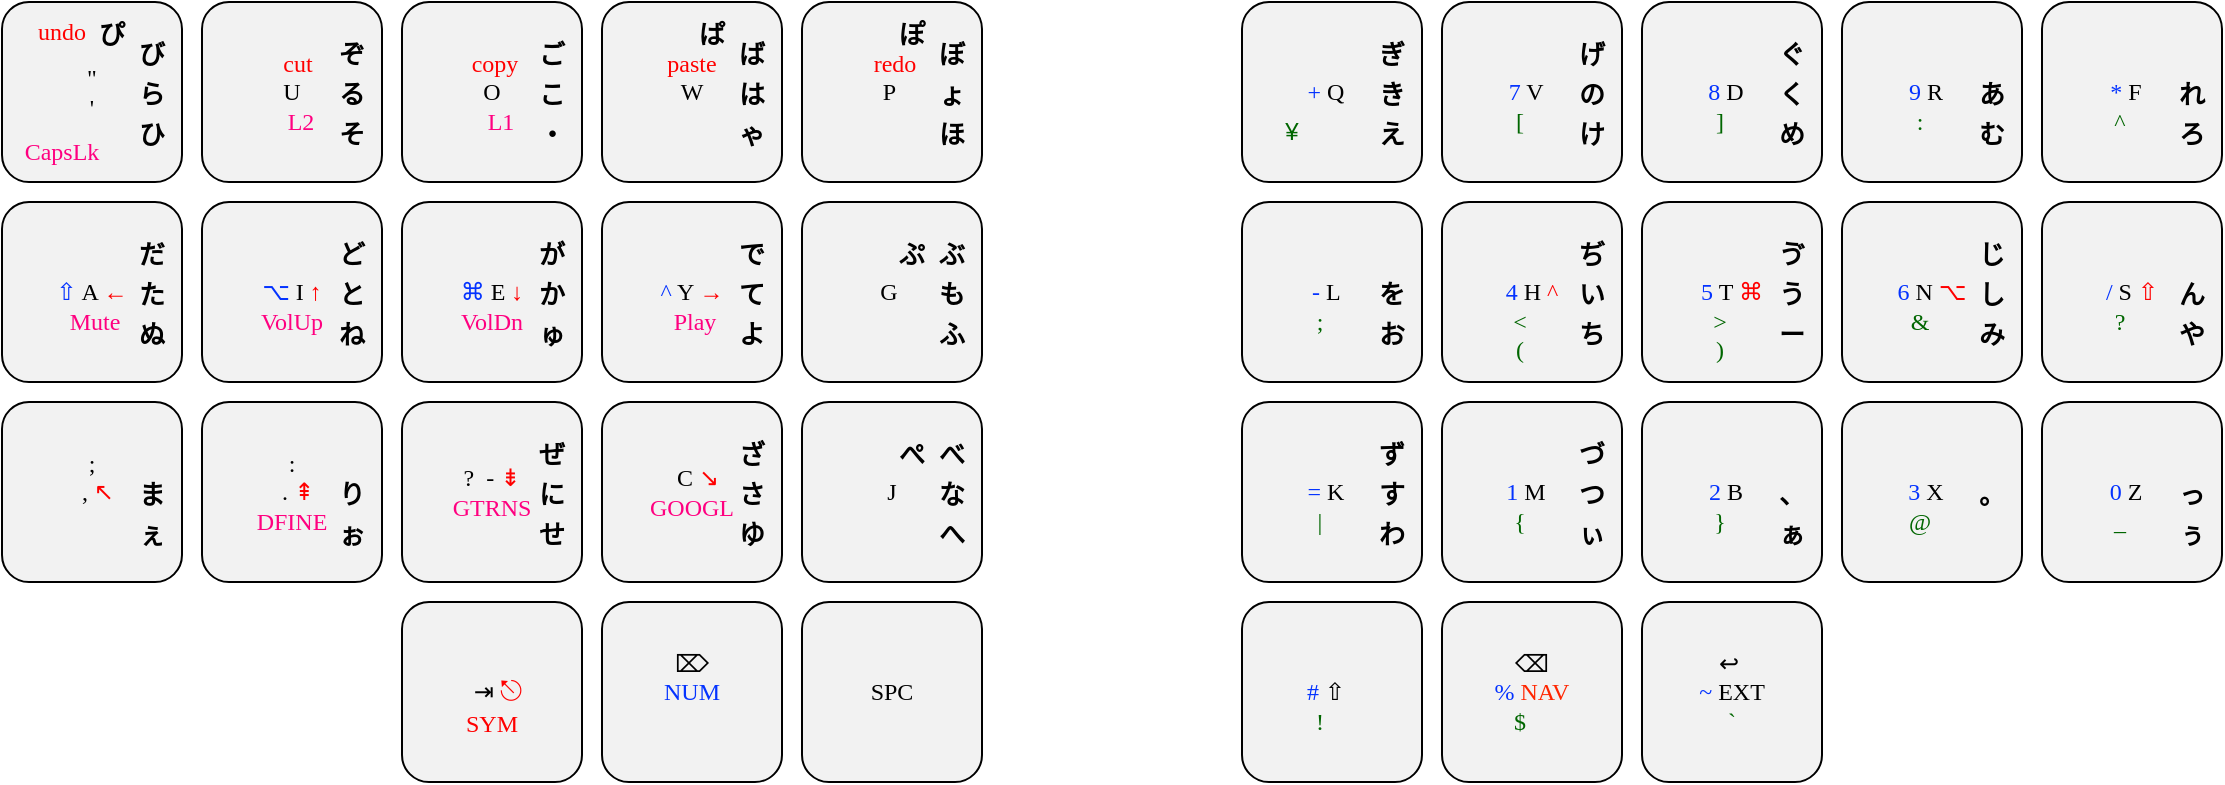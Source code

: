<mxfile version="21.6.2" type="github">
  <diagram id="D3b2O7mXZaBLHZMrj7lS" name="Page-1">
    <mxGraphModel dx="1682" dy="1191" grid="1" gridSize="10" guides="1" tooltips="1" connect="1" arrows="1" fold="1" page="1" pageScale="1" pageWidth="827" pageHeight="2569" math="0" shadow="0">
      <root>
        <mxCell id="0" />
        <mxCell id="1" parent="0" />
        <mxCell id="jyPOKYWJDwKyRrshBXNK-1" value="&quot;&lt;br&gt;&#39;" style="rounded=1;whiteSpace=wrap;html=1;fontFamily=Source Code Pro;fontSource=https%3A%2F%2Ffonts.googleapis.com%2Fcss%3Ffamily%3DSource%2BCode%2BPro;fillColor=#F2F2F2;" parent="1" vertex="1">
          <mxGeometry x="-130" y="120" width="90" height="90" as="geometry" />
        </mxCell>
        <mxCell id="jyPOKYWJDwKyRrshBXNK-2" value="&lt;font color=&quot;#ff0000&quot;&gt;&amp;nbsp; cut&lt;br&gt;&lt;/font&gt;U&lt;br&gt;&lt;font color=&quot;#ff0080&quot;&gt;&amp;nbsp; &amp;nbsp;L2&lt;/font&gt;" style="rounded=1;whiteSpace=wrap;html=1;fontFamily=Source Code Pro;fontSource=https%3A%2F%2Ffonts.googleapis.com%2Fcss%3Ffamily%3DSource%2BCode%2BPro;fillColor=#F2F2F2;" parent="1" vertex="1">
          <mxGeometry x="-30" y="120" width="90" height="90" as="geometry" />
        </mxCell>
        <mxCell id="jyPOKYWJDwKyRrshBXNK-3" value="&lt;font color=&quot;#ff0000&quot;&gt;&amp;nbsp;copy&lt;/font&gt;&lt;br&gt;O&lt;br&gt;&lt;font color=&quot;#ff0080&quot;&gt;&amp;nbsp; &amp;nbsp;L1&lt;/font&gt;" style="rounded=1;whiteSpace=wrap;html=1;fontFamily=Source Code Pro;fontSource=https%3A%2F%2Ffonts.googleapis.com%2Fcss%3Ffamily%3DSource%2BCode%2BPro;fillColor=#F2F2F2;" parent="1" vertex="1">
          <mxGeometry x="70" y="120" width="90" height="90" as="geometry" />
        </mxCell>
        <mxCell id="jyPOKYWJDwKyRrshBXNK-4" value="&lt;font color=&quot;#ff0000&quot;&gt;paste&lt;br&gt;&lt;/font&gt;W&lt;br&gt;&amp;nbsp;" style="rounded=1;whiteSpace=wrap;html=1;fontFamily=Source Code Pro;fontSource=https%3A%2F%2Ffonts.googleapis.com%2Fcss%3Ffamily%3DSource%2BCode%2BPro;fillColor=#F2F2F2;" parent="1" vertex="1">
          <mxGeometry x="170" y="120" width="90" height="90" as="geometry" />
        </mxCell>
        <mxCell id="jyPOKYWJDwKyRrshBXNK-5" value="&lt;font color=&quot;#ff0000&quot;&gt;&amp;nbsp;redo&lt;br&gt;&lt;/font&gt;&amp;nbsp;P &amp;nbsp;&lt;br&gt;&amp;nbsp; &amp;nbsp;&amp;nbsp;" style="rounded=1;whiteSpace=wrap;html=1;fontFamily=Source Code Pro;fontSource=https%3A%2F%2Ffonts.googleapis.com%2Fcss%3Ffamily%3DSource%2BCode%2BPro;fillColor=#F2F2F2;" parent="1" vertex="1">
          <mxGeometry x="270" y="120" width="90" height="90" as="geometry" />
        </mxCell>
        <mxCell id="jyPOKYWJDwKyRrshBXNK-6" value="&amp;nbsp;&lt;br&gt;&lt;font color=&quot;#0433ff&quot;&gt;⇧&lt;/font&gt; A &lt;font color=&quot;#ff0000&quot;&gt;←&lt;br&gt;&lt;/font&gt;&lt;font color=&quot;#ff0080&quot;&gt;&amp;nbsp;Mute&lt;/font&gt;" style="rounded=1;whiteSpace=wrap;html=1;fontFamily=Source Code Pro;fontSource=https%3A%2F%2Ffonts.googleapis.com%2Fcss%3Ffamily%3DSource%2BCode%2BPro;fillColor=#F2F2F2;" parent="1" vertex="1">
          <mxGeometry x="-130" y="220" width="90" height="90" as="geometry" />
        </mxCell>
        <mxCell id="jyPOKYWJDwKyRrshBXNK-7" value="&amp;nbsp;&lt;br&gt;&lt;font color=&quot;#0433ff&quot;&gt;⌥&lt;/font&gt; I &lt;font color=&quot;#ff0000&quot;&gt;↑&lt;/font&gt;&lt;br&gt;&lt;font color=&quot;#ff0080&quot;&gt;VolUp&lt;/font&gt;" style="rounded=1;whiteSpace=wrap;html=1;fontFamily=Source Code Pro;fontSource=https%3A%2F%2Ffonts.googleapis.com%2Fcss%3Ffamily%3DSource%2BCode%2BPro;fillColor=#F2F2F2;" parent="1" vertex="1">
          <mxGeometry x="-30" y="220" width="90" height="90" as="geometry" />
        </mxCell>
        <mxCell id="jyPOKYWJDwKyRrshBXNK-8" value="&amp;nbsp;&lt;br&gt;&lt;font color=&quot;#0433ff&quot;&gt;⌘&lt;/font&gt; E &lt;font color=&quot;#ff0000&quot;&gt;↓&lt;/font&gt;&lt;br&gt;&lt;font color=&quot;#ff0080&quot;&gt;VolDn&lt;/font&gt;" style="rounded=1;whiteSpace=wrap;html=1;fontFamily=Source Code Pro;fontSource=https%3A%2F%2Ffonts.googleapis.com%2Fcss%3Ffamily%3DSource%2BCode%2BPro;fillColor=#F2F2F2;" parent="1" vertex="1">
          <mxGeometry x="70" y="220" width="90" height="90" as="geometry" />
        </mxCell>
        <mxCell id="jyPOKYWJDwKyRrshBXNK-9" value="&amp;nbsp;&lt;br&gt;&lt;font color=&quot;#0433ff&quot;&gt;^ &lt;/font&gt;Y &lt;font color=&quot;#ff0000&quot;&gt;→&lt;/font&gt;&lt;br&gt;&lt;font color=&quot;#ff0080&quot;&gt;&amp;nbsp;Play&lt;/font&gt;" style="rounded=1;whiteSpace=wrap;html=1;fontFamily=Source Code Pro;fontSource=https%3A%2F%2Ffonts.googleapis.com%2Fcss%3Ffamily%3DSource%2BCode%2BPro;fillColor=#F2F2F2;" parent="1" vertex="1">
          <mxGeometry x="170" y="220" width="90" height="90" as="geometry" />
        </mxCell>
        <mxCell id="jyPOKYWJDwKyRrshBXNK-10" value="&lt;br&gt;&amp;nbsp;G &amp;nbsp;&lt;br&gt;&amp;nbsp; &amp;nbsp;&amp;nbsp;" style="rounded=1;whiteSpace=wrap;html=1;fontFamily=Source Code Pro;fontSource=https%3A%2F%2Ffonts.googleapis.com%2Fcss%3Ffamily%3DSource%2BCode%2BPro;fillColor=#F2F2F2;" parent="1" vertex="1">
          <mxGeometry x="270" y="220" width="90" height="90" as="geometry" />
        </mxCell>
        <mxCell id="jyPOKYWJDwKyRrshBXNK-11" value=";&lt;br&gt;&amp;nbsp; , &lt;font color=&quot;#ff0000&quot;&gt;↖&lt;br&gt;&lt;/font&gt;&amp;nbsp;" style="rounded=1;whiteSpace=wrap;html=1;fontFamily=Source Code Pro;fontSource=https%3A%2F%2Ffonts.googleapis.com%2Fcss%3Ffamily%3DSource%2BCode%2BPro;fillColor=#F2F2F2;" parent="1" vertex="1">
          <mxGeometry x="-130" y="320" width="90" height="90" as="geometry" />
        </mxCell>
        <mxCell id="jyPOKYWJDwKyRrshBXNK-12" value=":&lt;br&gt;&amp;nbsp; . &lt;font color=&quot;#ff0000&quot;&gt;⇞&lt;/font&gt;&lt;br&gt;&lt;font color=&quot;#ff0080&quot;&gt;DFINE&lt;/font&gt;" style="rounded=1;whiteSpace=wrap;html=1;fontFamily=Source Code Pro;fontSource=https%3A%2F%2Ffonts.googleapis.com%2Fcss%3Ffamily%3DSource%2BCode%2BPro;fillColor=#F2F2F2;" parent="1" vertex="1">
          <mxGeometry x="-30" y="320" width="90" height="90" as="geometry" />
        </mxCell>
        <mxCell id="jyPOKYWJDwKyRrshBXNK-13" value="? &amp;nbsp;- &lt;font color=&quot;#ff0000&quot;&gt;⇟&lt;/font&gt;&lt;br&gt;&lt;font color=&quot;#ff0080&quot;&gt;GTRNS&lt;/font&gt;" style="rounded=1;whiteSpace=wrap;html=1;fontFamily=Source Code Pro;fontSource=https%3A%2F%2Ffonts.googleapis.com%2Fcss%3Ffamily%3DSource%2BCode%2BPro;fillColor=#F2F2F2;" parent="1" vertex="1">
          <mxGeometry x="70" y="320" width="90" height="90" as="geometry" />
        </mxCell>
        <mxCell id="jyPOKYWJDwKyRrshBXNK-14" value="&amp;nbsp; C &lt;font color=&quot;#ff0000&quot;&gt;↘&lt;/font&gt;&lt;br&gt;&lt;font color=&quot;#ff0080&quot;&gt;GOOGL&lt;/font&gt;" style="rounded=1;whiteSpace=wrap;html=1;fontFamily=Source Code Pro;fontSource=https%3A%2F%2Ffonts.googleapis.com%2Fcss%3Ffamily%3DSource%2BCode%2BPro;fillColor=#F2F2F2;" parent="1" vertex="1">
          <mxGeometry x="170" y="320" width="90" height="90" as="geometry" />
        </mxCell>
        <mxCell id="jyPOKYWJDwKyRrshBXNK-15" value="&lt;br&gt;&lt;font color=&quot;#0433ff&quot;&gt;&lt;span style=&quot;caret-color: rgb(4, 51, 255);&quot;&gt;&amp;nbsp;&lt;/span&gt;&lt;/font&gt; J &amp;nbsp;&lt;br&gt;&lt;font color=&quot;#00cf68&quot;&gt;&lt;span style=&quot;caret-color: rgb(0, 207, 104);&quot;&gt;&amp;nbsp;&lt;/span&gt;&lt;/font&gt; &amp;nbsp; &amp;nbsp;" style="rounded=1;whiteSpace=wrap;html=1;fontFamily=Source Code Pro;fontSource=https%3A%2F%2Ffonts.googleapis.com%2Fcss%3Ffamily%3DSource%2BCode%2BPro;fillColor=#F2F2F2;" parent="1" vertex="1">
          <mxGeometry x="270" y="320" width="90" height="90" as="geometry" />
        </mxCell>
        <mxCell id="jyPOKYWJDwKyRrshBXNK-17" value="SPC" style="rounded=1;whiteSpace=wrap;html=1;fontFamily=Source Code Pro;fontSource=https%3A%2F%2Ffonts.googleapis.com%2Fcss%3Ffamily%3DSource%2BCode%2BPro;fillColor=#F2F2F2;" parent="1" vertex="1">
          <mxGeometry x="270" y="420" width="90" height="90" as="geometry" />
        </mxCell>
        <mxCell id="jyPOKYWJDwKyRrshBXNK-18" value="&lt;font color=&quot;#0433ff&quot;&gt;&amp;nbsp; &amp;nbsp; &amp;nbsp;&lt;br&gt;&lt;span style=&quot;caret-color: rgb(4, 51, 255);&quot;&gt;+&lt;/span&gt;&lt;/font&gt; Q &amp;nbsp;&lt;br&gt;&lt;font color=&quot;#00cf68&quot;&gt;&amp;nbsp; &amp;nbsp;&amp;nbsp;&lt;/font&gt;" style="rounded=1;whiteSpace=wrap;html=1;fontFamily=Source Code Pro;fontSource=https%3A%2F%2Ffonts.googleapis.com%2Fcss%3Ffamily%3DSource%2BCode%2BPro;fillColor=#F2F2F2;" parent="1" vertex="1">
          <mxGeometry x="490" y="120" width="90" height="90" as="geometry" />
        </mxCell>
        <mxCell id="jyPOKYWJDwKyRrshBXNK-19" value="&lt;font color=&quot;#0433ff&quot;&gt;&amp;nbsp; &amp;nbsp; &amp;nbsp;&lt;br&gt;7&lt;/font&gt; V &amp;nbsp;&lt;br&gt;&lt;font color=&quot;#006600&quot;&gt;[ &amp;nbsp; &amp;nbsp;&lt;/font&gt;" style="rounded=1;whiteSpace=wrap;html=1;fontFamily=Source Code Pro;fontSource=https%3A%2F%2Ffonts.googleapis.com%2Fcss%3Ffamily%3DSource%2BCode%2BPro;fillColor=#F2F2F2;" parent="1" vertex="1">
          <mxGeometry x="590" y="120" width="90" height="90" as="geometry" />
        </mxCell>
        <mxCell id="jyPOKYWJDwKyRrshBXNK-20" value="&lt;font color=&quot;#0433ff&quot;&gt;&amp;nbsp;&amp;nbsp;&lt;br&gt;8&lt;/font&gt; D &amp;nbsp;&lt;br&gt;&lt;font color=&quot;#006600&quot;&gt;]&lt;/font&gt;&lt;font color=&quot;#00cf68&quot;&gt; &amp;nbsp; &amp;nbsp;&lt;/font&gt;" style="rounded=1;whiteSpace=wrap;html=1;fontFamily=Source Code Pro;fontSource=https%3A%2F%2Ffonts.googleapis.com%2Fcss%3Ffamily%3DSource%2BCode%2BPro;fillColor=#F2F2F2;" parent="1" vertex="1">
          <mxGeometry x="690" y="120" width="90" height="90" as="geometry" />
        </mxCell>
        <mxCell id="jyPOKYWJDwKyRrshBXNK-21" value="&lt;font color=&quot;#0433ff&quot;&gt;&amp;nbsp; &amp;nbsp; &amp;nbsp;&lt;br&gt;9&lt;/font&gt; R &amp;nbsp;&lt;br&gt;&lt;font color=&quot;#006600&quot;&gt;:&lt;/font&gt;&lt;font color=&quot;#00cf68&quot;&gt; &amp;nbsp; &amp;nbsp;&lt;/font&gt;" style="rounded=1;whiteSpace=wrap;html=1;fontFamily=Source Code Pro;fontSource=https%3A%2F%2Ffonts.googleapis.com%2Fcss%3Ffamily%3DSource%2BCode%2BPro;fillColor=#F2F2F2;" parent="1" vertex="1">
          <mxGeometry x="790" y="120" width="90" height="90" as="geometry" />
        </mxCell>
        <mxCell id="jyPOKYWJDwKyRrshBXNK-22" value="&lt;font color=&quot;#0433ff&quot;&gt;&amp;nbsp; &amp;nbsp; &amp;nbsp;&lt;br&gt;*&lt;/font&gt; F &amp;nbsp;&lt;br&gt;&lt;font color=&quot;#006600&quot;&gt;^&lt;/font&gt;&lt;font color=&quot;#00cf68&quot;&gt; &amp;nbsp; &amp;nbsp;&lt;/font&gt;" style="rounded=1;whiteSpace=wrap;html=1;fontFamily=Source Code Pro;fontSource=https%3A%2F%2Ffonts.googleapis.com%2Fcss%3Ffamily%3DSource%2BCode%2BPro;fillColor=#F2F2F2;" parent="1" vertex="1">
          <mxGeometry x="890" y="120" width="90" height="90" as="geometry" />
        </mxCell>
        <mxCell id="jyPOKYWJDwKyRrshBXNK-23" value="&lt;font color=&quot;#0433ff&quot;&gt;&amp;nbsp; &amp;nbsp; &amp;nbsp;&lt;/font&gt;&lt;br&gt;&lt;font color=&quot;#0433ff&quot;&gt;-&amp;nbsp;&lt;/font&gt;L &amp;nbsp;&lt;br&gt;&lt;font color=&quot;#006600&quot;&gt;;&lt;/font&gt;&lt;font color=&quot;#00cf68&quot;&gt; &amp;nbsp; &amp;nbsp;&lt;/font&gt;" style="rounded=1;whiteSpace=wrap;html=1;fontFamily=Source Code Pro;fontSource=https%3A%2F%2Ffonts.googleapis.com%2Fcss%3Ffamily%3DSource%2BCode%2BPro;fillColor=#F2F2F2;" parent="1" vertex="1">
          <mxGeometry x="490" y="220" width="90" height="90" as="geometry" />
        </mxCell>
        <mxCell id="jyPOKYWJDwKyRrshBXNK-24" value="&lt;font color=&quot;#0433ff&quot;&gt;&amp;nbsp; &amp;nbsp; &lt;br&gt;&amp;nbsp;&amp;nbsp;&lt;br&gt;4&lt;/font&gt; H &lt;font color=&quot;#ff0000&quot;&gt;^&lt;/font&gt;&lt;br&gt;&lt;font color=&quot;#006600&quot;&gt;&amp;lt; &amp;nbsp; &amp;nbsp;&lt;br&gt;(&lt;/font&gt; &amp;nbsp; &amp;nbsp;&lt;font color=&quot;#00cf68&quot;&gt;&lt;br&gt;&lt;/font&gt;" style="rounded=1;whiteSpace=wrap;html=1;fontFamily=Source Code Pro;fontSource=https%3A%2F%2Ffonts.googleapis.com%2Fcss%3Ffamily%3DSource%2BCode%2BPro;fillColor=#F2F2F2;" parent="1" vertex="1">
          <mxGeometry x="590" y="220" width="90" height="90" as="geometry" />
        </mxCell>
        <mxCell id="jyPOKYWJDwKyRrshBXNK-25" value="&lt;font color=&quot;#0433ff&quot;&gt;&amp;nbsp;&lt;br&gt;&amp;nbsp; &amp;nbsp;&amp;nbsp;&lt;/font&gt;&lt;br&gt;&lt;font color=&quot;#0433ff&quot;&gt;5&lt;/font&gt; T &lt;font color=&quot;#ff0000&quot;&gt;⌘&lt;br&gt;&lt;/font&gt;&lt;font color=&quot;#00cf68&quot;&gt;&amp;nbsp;&lt;/font&gt;&lt;font color=&quot;#006600&quot;&gt;&amp;gt;&lt;/font&gt;&lt;font color=&quot;#00cf68&quot;&gt; &amp;nbsp; &amp;nbsp;&amp;nbsp;&lt;br&gt;&lt;/font&gt;&lt;font color=&quot;#006600&quot;&gt;)&lt;/font&gt;&lt;font color=&quot;#00cf68&quot;&gt;&amp;nbsp; &amp;nbsp;&amp;nbsp;&lt;/font&gt;" style="rounded=1;whiteSpace=wrap;html=1;fontFamily=Source Code Pro;fontSource=https%3A%2F%2Ffonts.googleapis.com%2Fcss%3Ffamily%3DSource%2BCode%2BPro;fillColor=#F2F2F2;" parent="1" vertex="1">
          <mxGeometry x="690" y="220" width="90" height="90" as="geometry" />
        </mxCell>
        <mxCell id="jyPOKYWJDwKyRrshBXNK-26" value="&lt;font color=&quot;#0433ff&quot;&gt;&amp;nbsp; &amp;nbsp; &amp;nbsp;&lt;/font&gt;&lt;br&gt;&lt;font color=&quot;#0433ff&quot;&gt;6&lt;/font&gt; N &lt;font color=&quot;#ff0000&quot;&gt;⌥&lt;/font&gt;&lt;br&gt;&lt;font color=&quot;#006600&quot;&gt;&amp;amp;&lt;/font&gt;&lt;font color=&quot;#00cf68&quot;&gt; &amp;nbsp; &amp;nbsp;&lt;/font&gt;" style="rounded=1;whiteSpace=wrap;html=1;fontFamily=Source Code Pro;fontSource=https%3A%2F%2Ffonts.googleapis.com%2Fcss%3Ffamily%3DSource%2BCode%2BPro;fillColor=#F2F2F2;" parent="1" vertex="1">
          <mxGeometry x="790" y="220" width="90" height="90" as="geometry" />
        </mxCell>
        <mxCell id="jyPOKYWJDwKyRrshBXNK-27" value="&lt;font color=&quot;#0433ff&quot;&gt;&amp;nbsp; &amp;nbsp; &amp;nbsp;&lt;/font&gt;&lt;br&gt;&lt;font color=&quot;#0433ff&quot;&gt;/&lt;/font&gt; S &lt;font color=&quot;#ff0000&quot;&gt;⇧&lt;br&gt;&lt;/font&gt;&lt;font color=&quot;#006600&quot;&gt;?&lt;/font&gt;&lt;font color=&quot;#00cf68&quot;&gt; &amp;nbsp; &amp;nbsp;&lt;/font&gt;" style="rounded=1;whiteSpace=wrap;html=1;fontFamily=Source Code Pro;fontSource=https%3A%2F%2Ffonts.googleapis.com%2Fcss%3Ffamily%3DSource%2BCode%2BPro;fillColor=#F2F2F2;" parent="1" vertex="1">
          <mxGeometry x="890" y="220" width="90" height="90" as="geometry" />
        </mxCell>
        <mxCell id="jyPOKYWJDwKyRrshBXNK-28" value="&lt;font color=&quot;#0433ff&quot;&gt;&amp;nbsp; &amp;nbsp;&lt;/font&gt;&lt;br&gt;&lt;font color=&quot;#0433ff&quot;&gt;&lt;span style=&quot;caret-color: rgb(4, 51, 255);&quot;&gt;=&lt;/span&gt;&lt;/font&gt; K &amp;nbsp;&lt;br&gt;&lt;font color=&quot;#006600&quot;&gt;|&lt;/font&gt;&lt;font color=&quot;#00cf68&quot;&gt; &amp;nbsp; &amp;nbsp;&lt;/font&gt;" style="rounded=1;whiteSpace=wrap;html=1;fontFamily=Source Code Pro;fontSource=https%3A%2F%2Ffonts.googleapis.com%2Fcss%3Ffamily%3DSource%2BCode%2BPro;fillColor=#F2F2F2;" parent="1" vertex="1">
          <mxGeometry x="490" y="320" width="90" height="90" as="geometry" />
        </mxCell>
        <mxCell id="jyPOKYWJDwKyRrshBXNK-29" value="&lt;font color=&quot;#0433ff&quot;&gt;&lt;span style=&quot;caret-color: rgb(4, 51, 255);&quot;&gt;&amp;nbsp;&lt;/span&gt;&lt;/font&gt;&lt;br&gt;&lt;font color=&quot;#0433ff&quot;&gt;1 &lt;/font&gt;M &amp;nbsp;&lt;br&gt;&lt;font color=&quot;#006600&quot;&gt;{&lt;/font&gt;&lt;font color=&quot;#00cf68&quot;&gt; &amp;nbsp; &amp;nbsp;&lt;/font&gt;" style="rounded=1;whiteSpace=wrap;html=1;fontFamily=Source Code Pro;fontSource=https%3A%2F%2Ffonts.googleapis.com%2Fcss%3Ffamily%3DSource%2BCode%2BPro;fillColor=#F2F2F2;" parent="1" vertex="1">
          <mxGeometry x="590" y="320" width="90" height="90" as="geometry" />
        </mxCell>
        <mxCell id="jyPOKYWJDwKyRrshBXNK-30" value="&lt;font color=&quot;#0433ff&quot;&gt;&lt;br&gt;2&lt;/font&gt; B &amp;nbsp;&lt;br&gt;&lt;font color=&quot;#006600&quot;&gt;}&lt;/font&gt;&lt;font color=&quot;#00cf68&quot;&gt; &amp;nbsp; &amp;nbsp;&lt;/font&gt;" style="rounded=1;whiteSpace=wrap;html=1;fontFamily=Source Code Pro;fontSource=https%3A%2F%2Ffonts.googleapis.com%2Fcss%3Ffamily%3DSource%2BCode%2BPro;fillColor=#F2F2F2;" parent="1" vertex="1">
          <mxGeometry x="690" y="320" width="90" height="90" as="geometry" />
        </mxCell>
        <mxCell id="jyPOKYWJDwKyRrshBXNK-31" value="&lt;font color=&quot;#0433ff&quot;&gt;&amp;nbsp; &amp;nbsp; &amp;nbsp;&lt;/font&gt;&lt;br&gt;&lt;font color=&quot;#0433ff&quot;&gt;3&lt;/font&gt; X &amp;nbsp;&lt;br&gt;&lt;font color=&quot;#006600&quot;&gt;@&lt;/font&gt;&lt;font color=&quot;#00cf68&quot;&gt; &amp;nbsp; &amp;nbsp;&lt;/font&gt;" style="rounded=1;whiteSpace=wrap;html=1;fontFamily=Source Code Pro;fontSource=https%3A%2F%2Ffonts.googleapis.com%2Fcss%3Ffamily%3DSource%2BCode%2BPro;fillColor=#F2F2F2;" parent="1" vertex="1">
          <mxGeometry x="790" y="320" width="90" height="90" as="geometry" />
        </mxCell>
        <mxCell id="jyPOKYWJDwKyRrshBXNK-32" value="&lt;font color=&quot;#0433ff&quot;&gt;&amp;nbsp; &amp;nbsp; &amp;nbsp;&lt;/font&gt;&lt;br&gt;&lt;font color=&quot;#0433ff&quot;&gt;0&lt;/font&gt; Z &amp;nbsp;&lt;br&gt;&lt;font color=&quot;#006600&quot;&gt;_&lt;/font&gt;&lt;font color=&quot;#00cf68&quot;&gt; &amp;nbsp; &amp;nbsp;&lt;/font&gt;" style="rounded=1;whiteSpace=wrap;html=1;fontFamily=Source Code Pro;fontSource=https%3A%2F%2Ffonts.googleapis.com%2Fcss%3Ffamily%3DSource%2BCode%2BPro;fillColor=#F2F2F2;" parent="1" vertex="1">
          <mxGeometry x="890" y="320" width="90" height="90" as="geometry" />
        </mxCell>
        <mxCell id="jyPOKYWJDwKyRrshBXNK-33" value="&lt;font color=&quot;#0433ff&quot;&gt;&amp;nbsp;&lt;br&gt;#&lt;span style=&quot;caret-color: rgb(4, 51, 255);&quot;&gt; &lt;/span&gt;&lt;/font&gt;⇧ &amp;nbsp;&lt;br&gt;&lt;font color=&quot;#006600&quot;&gt;! &amp;nbsp; &amp;nbsp;&lt;/font&gt;" style="rounded=1;whiteSpace=wrap;html=1;fontFamily=Source Code Pro;fontSource=https%3A%2F%2Ffonts.googleapis.com%2Fcss%3Ffamily%3DSource%2BCode%2BPro;fillColor=#F2F2F2;" parent="1" vertex="1">
          <mxGeometry x="490" y="420" width="90" height="90" as="geometry" />
        </mxCell>
        <mxCell id="jyPOKYWJDwKyRrshBXNK-16" value="&lt;font&gt;⌦&lt;font color=&quot;#0433ff&quot;&gt;&lt;br&gt;NUM&lt;/font&gt;&lt;br&gt;&lt;font color=&quot;#ff0080&quot;&gt;&amp;nbsp;&lt;/font&gt;&lt;br&gt;&lt;/font&gt;" style="rounded=1;whiteSpace=wrap;html=1;fontColor=default;fontFamily=Source Code Pro;fontSource=https%3A%2F%2Ffonts.googleapis.com%2Fcss%3Ffamily%3DSource%2BCode%2BPro;fillColor=#F2F2F2;" parent="1" vertex="1">
          <mxGeometry x="170" y="420" width="90" height="90" as="geometry" />
        </mxCell>
        <mxCell id="jyPOKYWJDwKyRrshBXNK-34" value="&lt;font&gt;&amp;nbsp;⌫&lt;font color=&quot;#ff2600&quot;&gt;&amp;nbsp;&lt;br&gt;&lt;/font&gt;&lt;font color=&quot;#0433ff&quot;&gt;%&lt;/font&gt;&amp;nbsp;&lt;font color=&quot;#ff2600&quot;&gt;NAV&lt;br&gt;&lt;/font&gt;&lt;font color=&quot;#006600&quot;&gt;$&lt;/font&gt;&lt;font color=&quot;#00cf68&quot;&gt;&amp;nbsp; &amp;nbsp;&amp;nbsp;&lt;/font&gt;&lt;br style=&quot;border-color: var(--border-color); caret-color: rgb(0, 207, 104); color: rgb(0, 207, 104);&quot;&gt;&lt;/font&gt;" style="rounded=1;whiteSpace=wrap;html=1;fontColor=default;fontFamily=Source Code Pro;fontSource=https%3A%2F%2Ffonts.googleapis.com%2Fcss%3Ffamily%3DSource%2BCode%2BPro;fillColor=#F2F2F2;" parent="1" vertex="1">
          <mxGeometry x="590" y="420" width="90" height="90" as="geometry" />
        </mxCell>
        <mxCell id="bBboNH131pnvcR7fshqm-1" value="&lt;font style=&quot;font-size: 12px;&quot;&gt;&lt;font color=&quot;#ff0000&quot;&gt;&amp;nbsp; &amp;nbsp;&amp;nbsp;&lt;/font&gt;&lt;br&gt;&amp;nbsp; ⇥&amp;nbsp;&lt;/font&gt;&lt;font color=&quot;#ff0000&quot;&gt;&lt;span style=&quot;caret-color: rgb(77, 81, 86); font-size: 14px; text-align: left;&quot;&gt;⎋&lt;br&gt;&lt;/span&gt;&amp;nbsp;SYM&amp;nbsp;&lt;/font&gt;&lt;span style=&quot;text-align: start; caret-color: rgb(0, 0, 0);&quot;&gt;&lt;font style=&quot;font-size: 12px;&quot;&gt;&lt;br&gt;&lt;/font&gt;&lt;/span&gt;" style="rounded=1;whiteSpace=wrap;html=1;fontColor=#000000;strokeColor=#000000;fontFamily=Source Code Pro;fontSource=https%3A%2F%2Ffonts.googleapis.com%2Fcss%3Ffamily%3DSource%2BCode%2BPro;fillColor=#F2F2F2;" parent="1" vertex="1">
          <mxGeometry x="70" y="420" width="90" height="90" as="geometry" />
        </mxCell>
        <mxCell id="bBboNH131pnvcR7fshqm-2" value="&lt;font style=&quot;font-size: 12px;&quot;&gt;&amp;nbsp;↩ &amp;nbsp;&lt;br&gt;&lt;/font&gt;&lt;font color=&quot;#0433ff&quot;&gt;~&lt;/font&gt;&amp;nbsp;EXT&lt;br&gt;&lt;span style=&quot;text-align: start; caret-color: rgb(0, 0, 0);&quot;&gt;&lt;font style=&quot;font-size: 12px;&quot;&gt;&lt;font color=&quot;#006600&quot;&gt;`&lt;/font&gt;&lt;br&gt;&lt;/font&gt;&lt;/span&gt;" style="rounded=1;whiteSpace=wrap;html=1;fontColor=#000000;fontFamily=Source Code Pro;fontSource=https%3A%2F%2Ffonts.googleapis.com%2Fcss%3Ffamily%3DSource%2BCode%2BPro;fillColor=#F2F2F2;" parent="1" vertex="1">
          <mxGeometry x="690" y="420" width="90" height="90" as="geometry" />
        </mxCell>
        <mxCell id="rx5Ag137ocZ3iWV7Ir7C-4" value="¥" style="text;html=1;strokeColor=none;fillColor=none;align=center;verticalAlign=middle;whiteSpace=wrap;rounded=0;fontColor=#006600;" parent="1" vertex="1">
          <mxGeometry x="500" y="170" width="30" height="30" as="geometry" />
        </mxCell>
        <mxCell id="rx5Ag137ocZ3iWV7Ir7C-6" value="&lt;p style=&quot;margin: 0px; font-style: normal; font-variant-caps: normal; font-stretch: normal; font-size: 13px; line-height: normal; font-family: &amp;quot;Hiragino Sans&amp;quot;; font-size-adjust: none; font-kerning: auto; font-variant-alternates: normal; font-variant-ligatures: normal; font-variant-numeric: normal; font-variant-east-asian: normal; font-variant-position: normal; font-feature-settings: normal; font-optical-sizing: auto; font-variation-settings: normal;&quot;&gt;&lt;b&gt;い&lt;/b&gt;&lt;/p&gt;" style="text;html=1;strokeColor=none;fillColor=none;align=center;verticalAlign=middle;whiteSpace=wrap;rounded=0;" parent="1" vertex="1">
          <mxGeometry x="650" y="250" width="30" height="30" as="geometry" />
        </mxCell>
        <mxCell id="rx5Ag137ocZ3iWV7Ir7C-7" value="&lt;p style=&quot;margin: 0px; font-style: normal; font-variant-caps: normal; font-stretch: normal; font-size: 13px; line-height: normal; font-family: &amp;quot;Hiragino Sans&amp;quot;; font-size-adjust: none; font-kerning: auto; font-variant-alternates: normal; font-variant-ligatures: normal; font-variant-numeric: normal; font-variant-east-asian: normal; font-variant-position: normal; font-feature-settings: normal; font-optical-sizing: auto; font-variation-settings: normal;&quot;&gt;&lt;b&gt;う&lt;/b&gt;&lt;/p&gt;" style="text;html=1;strokeColor=none;fillColor=none;align=center;verticalAlign=middle;whiteSpace=wrap;rounded=0;" parent="1" vertex="1">
          <mxGeometry x="750" y="250" width="30" height="30" as="geometry" />
        </mxCell>
        <mxCell id="rx5Ag137ocZ3iWV7Ir7C-8" value="&lt;p style=&quot;margin: 0px; font-style: normal; font-variant-caps: normal; font-stretch: normal; font-size: 13px; line-height: normal; font-family: &amp;quot;Hiragino Sans&amp;quot;; font-size-adjust: none; font-kerning: auto; font-variant-alternates: normal; font-variant-ligatures: normal; font-variant-numeric: normal; font-variant-east-asian: normal; font-variant-position: normal; font-feature-settings: normal; font-optical-sizing: auto; font-variation-settings: normal;&quot;&gt;&lt;b&gt;っ&lt;/b&gt;&lt;/p&gt;" style="text;html=1;strokeColor=none;fillColor=none;align=center;verticalAlign=middle;whiteSpace=wrap;rounded=0;" parent="1" vertex="1">
          <mxGeometry x="950" y="350" width="30" height="30" as="geometry" />
        </mxCell>
        <mxCell id="rx5Ag137ocZ3iWV7Ir7C-9" value="&lt;p style=&quot;margin: 0px; font-style: normal; font-variant-caps: normal; font-stretch: normal; font-size: 13px; line-height: normal; font-family: &amp;quot;Hiragino Sans&amp;quot;; font-size-adjust: none; font-kerning: auto; font-variant-alternates: normal; font-variant-ligatures: normal; font-variant-numeric: normal; font-variant-east-asian: normal; font-variant-position: normal; font-feature-settings: normal; font-optical-sizing: auto; font-variation-settings: normal;&quot;&gt;&lt;b&gt;ん&lt;/b&gt;&lt;/p&gt;" style="text;html=1;strokeColor=none;fillColor=none;align=center;verticalAlign=middle;whiteSpace=wrap;rounded=0;" parent="1" vertex="1">
          <mxGeometry x="950" y="250" width="30" height="30" as="geometry" />
        </mxCell>
        <mxCell id="rx5Ag137ocZ3iWV7Ir7C-10" value="&lt;p style=&quot;margin: 0px; font-style: normal; font-variant-caps: normal; font-stretch: normal; font-size: 13px; line-height: normal; font-family: &amp;quot;Hiragino Sans&amp;quot;; font-size-adjust: none; font-kerning: auto; font-variant-alternates: normal; font-variant-ligatures: normal; font-variant-numeric: normal; font-variant-east-asian: normal; font-variant-position: normal; font-feature-settings: normal; font-optical-sizing: auto; font-variation-settings: normal;&quot;&gt;&lt;b&gt;を&lt;/b&gt;&lt;/p&gt;" style="text;html=1;strokeColor=none;fillColor=none;align=center;verticalAlign=middle;whiteSpace=wrap;rounded=0;" parent="1" vertex="1">
          <mxGeometry x="550" y="250" width="30" height="30" as="geometry" />
        </mxCell>
        <mxCell id="rx5Ag137ocZ3iWV7Ir7C-11" value="&lt;p style=&quot;margin: 0px; font-style: normal; font-variant-caps: normal; font-stretch: normal; font-size: 13px; line-height: normal; font-family: &amp;quot;Hiragino Sans&amp;quot;; font-size-adjust: none; font-kerning: auto; font-variant-alternates: normal; font-variant-ligatures: normal; font-variant-numeric: normal; font-variant-east-asian: normal; font-variant-position: normal; font-feature-settings: normal; font-optical-sizing: auto; font-variation-settings: normal;&quot;&gt;&lt;b&gt;し&lt;/b&gt;&lt;/p&gt;" style="text;html=1;strokeColor=none;fillColor=none;align=center;verticalAlign=middle;whiteSpace=wrap;rounded=0;" parent="1" vertex="1">
          <mxGeometry x="850" y="250" width="30" height="30" as="geometry" />
        </mxCell>
        <mxCell id="rx5Ag137ocZ3iWV7Ir7C-12" value="&lt;p style=&quot;margin: 0px; font-style: normal; font-variant-caps: normal; font-stretch: normal; font-size: 13px; line-height: normal; font-family: &amp;quot;Hiragino Sans&amp;quot;; font-size-adjust: none; font-kerning: auto; font-variant-alternates: normal; font-variant-ligatures: normal; font-variant-numeric: normal; font-variant-east-asian: normal; font-variant-position: normal; font-feature-settings: normal; font-optical-sizing: auto; font-variation-settings: normal;&quot;&gt;&lt;b&gt;。&lt;/b&gt;&lt;/p&gt;" style="text;html=1;strokeColor=none;fillColor=none;align=center;verticalAlign=middle;whiteSpace=wrap;rounded=0;" parent="1" vertex="1">
          <mxGeometry x="850" y="350" width="30" height="30" as="geometry" />
        </mxCell>
        <mxCell id="rx5Ag137ocZ3iWV7Ir7C-13" value="&lt;p style=&quot;margin: 0px; font-style: normal; font-variant-caps: normal; font-stretch: normal; font-size: 13px; line-height: normal; font-family: &amp;quot;Hiragino Sans&amp;quot;; font-size-adjust: none; font-kerning: auto; font-variant-alternates: normal; font-variant-ligatures: normal; font-variant-numeric: normal; font-variant-east-asian: normal; font-variant-position: normal; font-feature-settings: normal; font-optical-sizing: auto; font-variation-settings: normal;&quot;&gt;&lt;b&gt;き&lt;/b&gt;&lt;/p&gt;" style="text;html=1;strokeColor=none;fillColor=none;align=center;verticalAlign=middle;whiteSpace=wrap;rounded=0;" parent="1" vertex="1">
          <mxGeometry x="550" y="150" width="30" height="30" as="geometry" />
        </mxCell>
        <mxCell id="rx5Ag137ocZ3iWV7Ir7C-14" value="&lt;p style=&quot;margin: 0px; font-style: normal; font-variant-caps: normal; font-stretch: normal; font-size: 13px; line-height: normal; font-family: &amp;quot;Hiragino Sans&amp;quot;; font-size-adjust: none; font-kerning: auto; font-variant-alternates: normal; font-variant-ligatures: normal; font-variant-numeric: normal; font-variant-east-asian: normal; font-variant-position: normal; font-feature-settings: normal; font-optical-sizing: auto; font-variation-settings: normal;&quot;&gt;&lt;b&gt;、&lt;/b&gt;&lt;/p&gt;" style="text;html=1;strokeColor=none;fillColor=none;align=center;verticalAlign=middle;whiteSpace=wrap;rounded=0;" parent="1" vertex="1">
          <mxGeometry x="750" y="350" width="30" height="30" as="geometry" />
        </mxCell>
        <mxCell id="rx5Ag137ocZ3iWV7Ir7C-15" value="&lt;p style=&quot;margin: 0px; font-style: normal; font-variant-caps: normal; font-stretch: normal; font-size: 13px; line-height: normal; font-family: &amp;quot;Hiragino Sans&amp;quot;; font-size-adjust: none; font-kerning: auto; font-variant-alternates: normal; font-variant-ligatures: normal; font-variant-numeric: normal; font-variant-east-asian: normal; font-variant-position: normal; font-feature-settings: normal; font-optical-sizing: auto; font-variation-settings: normal;&quot;&gt;&lt;b&gt;の&lt;/b&gt;&lt;/p&gt;" style="text;html=1;strokeColor=none;fillColor=none;align=center;verticalAlign=middle;whiteSpace=wrap;rounded=0;" parent="1" vertex="1">
          <mxGeometry x="650" y="150" width="30" height="30" as="geometry" />
        </mxCell>
        <mxCell id="rx5Ag137ocZ3iWV7Ir7C-16" value="&lt;p style=&quot;margin: 0px; font-style: normal; font-variant-caps: normal; font-stretch: normal; font-size: 13px; line-height: normal; font-family: &amp;quot;Hiragino Sans&amp;quot;; font-size-adjust: none; font-kerning: auto; font-variant-alternates: normal; font-variant-ligatures: normal; font-variant-numeric: normal; font-variant-east-asian: normal; font-variant-position: normal; font-feature-settings: normal; font-optical-sizing: auto; font-variation-settings: normal;&quot;&gt;&lt;b&gt;つ&lt;/b&gt;&lt;/p&gt;" style="text;html=1;strokeColor=none;fillColor=none;align=center;verticalAlign=middle;whiteSpace=wrap;rounded=0;" parent="1" vertex="1">
          <mxGeometry x="650" y="350" width="30" height="30" as="geometry" />
        </mxCell>
        <mxCell id="rx5Ag137ocZ3iWV7Ir7C-17" value="&lt;p style=&quot;margin: 0px; font-style: normal; font-variant-caps: normal; font-stretch: normal; font-size: 13px; line-height: normal; font-family: &amp;quot;Hiragino Sans&amp;quot;; font-size-adjust: none; font-kerning: auto; font-variant-alternates: normal; font-variant-ligatures: normal; font-variant-numeric: normal; font-variant-east-asian: normal; font-variant-position: normal; font-feature-settings: normal; font-optical-sizing: auto; font-variation-settings: normal;&quot;&gt;&lt;b&gt;く&lt;/b&gt;&lt;/p&gt;" style="text;html=1;strokeColor=none;fillColor=none;align=center;verticalAlign=middle;whiteSpace=wrap;rounded=0;" parent="1" vertex="1">
          <mxGeometry x="750" y="150" width="30" height="30" as="geometry" />
        </mxCell>
        <mxCell id="rx5Ag137ocZ3iWV7Ir7C-18" value="&lt;p style=&quot;margin: 0px; font-style: normal; font-variant-caps: normal; font-stretch: normal; font-size: 13px; line-height: normal; font-family: &amp;quot;Hiragino Sans&amp;quot;; font-size-adjust: none; font-kerning: auto; font-variant-alternates: normal; font-variant-ligatures: normal; font-variant-numeric: normal; font-variant-east-asian: normal; font-variant-position: normal; font-feature-settings: normal; font-optical-sizing: auto; font-variation-settings: normal;&quot;&gt;&lt;b&gt;す&lt;/b&gt;&lt;/p&gt;" style="text;html=1;strokeColor=none;fillColor=none;align=center;verticalAlign=middle;whiteSpace=wrap;rounded=0;" parent="1" vertex="1">
          <mxGeometry x="550" y="350" width="30" height="30" as="geometry" />
        </mxCell>
        <mxCell id="rx5Ag137ocZ3iWV7Ir7C-19" value="&lt;p style=&quot;margin: 0px; font-style: normal; font-variant-caps: normal; font-stretch: normal; font-size: 13px; line-height: normal; font-family: &amp;quot;Hiragino Sans&amp;quot;; font-size-adjust: none; font-kerning: auto; font-variant-alternates: normal; font-variant-ligatures: normal; font-variant-numeric: normal; font-variant-east-asian: normal; font-variant-position: normal; font-feature-settings: normal; font-optical-sizing: auto; font-variation-settings: normal;&quot;&gt;&lt;b&gt;れ&lt;/b&gt;&lt;/p&gt;" style="text;html=1;strokeColor=none;fillColor=none;align=center;verticalAlign=middle;whiteSpace=wrap;rounded=0;" parent="1" vertex="1">
          <mxGeometry x="950" y="150" width="30" height="30" as="geometry" />
        </mxCell>
        <mxCell id="rx5Ag137ocZ3iWV7Ir7C-20" value="&lt;p style=&quot;margin: 0px; font-style: normal; font-variant-caps: normal; font-stretch: normal; font-size: 13px; line-height: normal; font-family: &amp;quot;Hiragino Sans&amp;quot;; font-size-adjust: none; font-kerning: auto; font-variant-alternates: normal; font-variant-ligatures: normal; font-variant-numeric: normal; font-variant-east-asian: normal; font-variant-position: normal; font-feature-settings: normal; font-optical-sizing: auto; font-variation-settings: normal;&quot;&gt;&lt;b&gt;あ&lt;/b&gt;&lt;/p&gt;" style="text;html=1;strokeColor=none;fillColor=none;align=center;verticalAlign=middle;whiteSpace=wrap;rounded=0;" parent="1" vertex="1">
          <mxGeometry x="850" y="150" width="30" height="30" as="geometry" />
        </mxCell>
        <mxCell id="rx5Ag137ocZ3iWV7Ir7C-23" value="&lt;p style=&quot;margin: 0px; font-style: normal; font-variant-caps: normal; font-stretch: normal; font-size: 13px; line-height: normal; font-family: &amp;quot;Hiragino Sans&amp;quot;; font-size-adjust: none; font-kerning: auto; font-variant-alternates: normal; font-variant-ligatures: normal; font-variant-numeric: normal; font-variant-east-asian: normal; font-variant-position: normal; font-feature-settings: normal; font-optical-sizing: auto; font-variation-settings: normal;&quot;&gt;&lt;b&gt;と&lt;/b&gt;&lt;/p&gt;" style="text;html=1;strokeColor=none;fillColor=none;align=center;verticalAlign=middle;whiteSpace=wrap;rounded=0;" parent="1" vertex="1">
          <mxGeometry x="30" y="250" width="30" height="30" as="geometry" />
        </mxCell>
        <mxCell id="rx5Ag137ocZ3iWV7Ir7C-24" value="&lt;p style=&quot;margin: 0px; font-style: normal; font-variant-caps: normal; font-stretch: normal; font-size: 13px; line-height: normal; font-family: &amp;quot;Hiragino Sans&amp;quot;; font-size-adjust: none; font-kerning: auto; font-variant-alternates: normal; font-variant-ligatures: normal; font-variant-numeric: normal; font-variant-east-asian: normal; font-variant-position: normal; font-feature-settings: normal; font-optical-sizing: auto; font-variation-settings: normal;&quot;&gt;&lt;b&gt;た&lt;/b&gt;&lt;/p&gt;" style="text;html=1;strokeColor=none;fillColor=none;align=center;verticalAlign=middle;whiteSpace=wrap;rounded=0;" parent="1" vertex="1">
          <mxGeometry x="-70" y="250" width="30" height="30" as="geometry" />
        </mxCell>
        <mxCell id="rx5Ag137ocZ3iWV7Ir7C-25" value="&lt;p style=&quot;margin: 0px; font-style: normal; font-variant-caps: normal; font-stretch: normal; font-size: 13px; line-height: normal; font-family: &amp;quot;Hiragino Sans&amp;quot;; font-size-adjust: none; font-kerning: auto; font-variant-alternates: normal; font-variant-ligatures: normal; font-variant-numeric: normal; font-variant-east-asian: normal; font-variant-position: normal; font-feature-settings: normal; font-optical-sizing: auto; font-variation-settings: normal;&quot;&gt;&lt;b&gt;か&lt;/b&gt;&lt;/p&gt;" style="text;html=1;strokeColor=none;fillColor=none;align=center;verticalAlign=middle;whiteSpace=wrap;rounded=0;" parent="1" vertex="1">
          <mxGeometry x="130" y="250" width="30" height="30" as="geometry" />
        </mxCell>
        <mxCell id="rx5Ag137ocZ3iWV7Ir7C-26" value="&lt;p style=&quot;margin: 0px; font-style: normal; font-variant-caps: normal; font-stretch: normal; font-size: 13px; line-height: normal; font-family: &amp;quot;Hiragino Sans&amp;quot;; font-size-adjust: none; font-kerning: auto; font-variant-alternates: normal; font-variant-ligatures: normal; font-variant-numeric: normal; font-variant-east-asian: normal; font-variant-position: normal; font-feature-settings: normal; font-optical-sizing: auto; font-variation-settings: normal;&quot;&gt;&lt;b&gt;て&lt;/b&gt;&lt;/p&gt;" style="text;html=1;strokeColor=none;fillColor=none;align=center;verticalAlign=middle;whiteSpace=wrap;rounded=0;" parent="1" vertex="1">
          <mxGeometry x="230" y="250" width="30" height="30" as="geometry" />
        </mxCell>
        <mxCell id="rx5Ag137ocZ3iWV7Ir7C-27" value="&lt;p style=&quot;margin: 0px; font-style: normal; font-variant-caps: normal; font-stretch: normal; font-size: 13px; line-height: normal; font-family: &amp;quot;Hiragino Sans&amp;quot;; font-size-adjust: none; font-kerning: auto; font-variant-alternates: normal; font-variant-ligatures: normal; font-variant-numeric: normal; font-variant-east-asian: normal; font-variant-position: normal; font-feature-settings: normal; font-optical-sizing: auto; font-variation-settings: normal;&quot;&gt;&lt;b&gt;ま&lt;/b&gt;&lt;/p&gt;" style="text;html=1;strokeColor=none;fillColor=none;align=center;verticalAlign=middle;whiteSpace=wrap;rounded=0;" parent="1" vertex="1">
          <mxGeometry x="-70" y="350" width="30" height="30" as="geometry" />
        </mxCell>
        <mxCell id="rx5Ag137ocZ3iWV7Ir7C-28" value="&lt;p style=&quot;margin: 0px; font-style: normal; font-variant-caps: normal; font-stretch: normal; font-size: 13px; line-height: normal; font-family: &amp;quot;Hiragino Sans&amp;quot;; font-size-adjust: none; font-kerning: auto; font-variant-alternates: normal; font-variant-ligatures: normal; font-variant-numeric: normal; font-variant-east-asian: normal; font-variant-position: normal; font-feature-settings: normal; font-optical-sizing: auto; font-variation-settings: normal;&quot;&gt;&lt;b&gt;な&lt;/b&gt;&lt;/p&gt;" style="text;html=1;strokeColor=none;fillColor=none;align=center;verticalAlign=middle;whiteSpace=wrap;rounded=0;" parent="1" vertex="1">
          <mxGeometry x="330" y="350" width="30" height="30" as="geometry" />
        </mxCell>
        <mxCell id="rx5Ag137ocZ3iWV7Ir7C-29" value="&lt;p style=&quot;margin: 0px; font-style: normal; font-variant-caps: normal; font-stretch: normal; font-size: 13px; line-height: normal; font-family: &amp;quot;Hiragino Sans&amp;quot;; font-size-adjust: none; font-kerning: auto; font-variant-alternates: normal; font-variant-ligatures: normal; font-variant-numeric: normal; font-variant-east-asian: normal; font-variant-position: normal; font-feature-settings: normal; font-optical-sizing: auto; font-variation-settings: normal;&quot;&gt;&lt;b&gt;り&lt;/b&gt;&lt;/p&gt;" style="text;html=1;strokeColor=none;fillColor=none;align=center;verticalAlign=middle;whiteSpace=wrap;rounded=0;" parent="1" vertex="1">
          <mxGeometry x="30" y="350" width="30" height="30" as="geometry" />
        </mxCell>
        <mxCell id="rx5Ag137ocZ3iWV7Ir7C-30" value="&lt;p style=&quot;margin: 0px; font-style: normal; font-variant-caps: normal; font-stretch: normal; font-size: 13px; line-height: normal; font-family: &amp;quot;Hiragino Sans&amp;quot;; font-size-adjust: none; font-kerning: auto; font-variant-alternates: normal; font-variant-ligatures: normal; font-variant-numeric: normal; font-variant-east-asian: normal; font-variant-position: normal; font-feature-settings: normal; font-optical-sizing: auto; font-variation-settings: normal;&quot;&gt;&lt;b&gt;も&lt;/b&gt;&lt;/p&gt;" style="text;html=1;strokeColor=none;fillColor=none;align=center;verticalAlign=middle;whiteSpace=wrap;rounded=0;" parent="1" vertex="1">
          <mxGeometry x="330" y="250" width="30" height="30" as="geometry" />
        </mxCell>
        <mxCell id="rx5Ag137ocZ3iWV7Ir7C-31" value="&lt;p style=&quot;margin: 0px; font-style: normal; font-variant-caps: normal; font-stretch: normal; font-size: 13px; line-height: normal; font-family: &amp;quot;Hiragino Sans&amp;quot;; font-size-adjust: none; font-kerning: auto; font-variant-alternates: normal; font-variant-ligatures: normal; font-variant-numeric: normal; font-variant-east-asian: normal; font-variant-position: normal; font-feature-settings: normal; font-optical-sizing: auto; font-variation-settings: normal;&quot;&gt;&lt;b&gt;に&lt;/b&gt;&lt;/p&gt;" style="text;html=1;strokeColor=none;fillColor=none;align=center;verticalAlign=middle;whiteSpace=wrap;rounded=0;" parent="1" vertex="1">
          <mxGeometry x="130" y="350" width="30" height="30" as="geometry" />
        </mxCell>
        <mxCell id="rx5Ag137ocZ3iWV7Ir7C-32" value="&lt;p style=&quot;margin: 0px; font-style: normal; font-variant-caps: normal; font-stretch: normal; font-size: 13px; line-height: normal; font-family: &amp;quot;Hiragino Sans&amp;quot;; font-size-adjust: none; font-kerning: auto; font-variant-alternates: normal; font-variant-ligatures: normal; font-variant-numeric: normal; font-variant-east-asian: normal; font-variant-position: normal; font-feature-settings: normal; font-optical-sizing: auto; font-variation-settings: normal;&quot;&gt;&lt;b&gt;ょ&lt;/b&gt;&lt;/p&gt;" style="text;html=1;strokeColor=none;fillColor=none;align=center;verticalAlign=middle;whiteSpace=wrap;rounded=0;" parent="1" vertex="1">
          <mxGeometry x="330" y="150" width="30" height="30" as="geometry" />
        </mxCell>
        <mxCell id="rx5Ag137ocZ3iWV7Ir7C-33" value="&lt;p style=&quot;margin: 0px; font-style: normal; font-variant-caps: normal; font-stretch: normal; font-size: 13px; line-height: normal; font-family: &amp;quot;Hiragino Sans&amp;quot;; font-size-adjust: none; font-kerning: auto; font-variant-alternates: normal; font-variant-ligatures: normal; font-variant-numeric: normal; font-variant-east-asian: normal; font-variant-position: normal; font-feature-settings: normal; font-optical-sizing: auto; font-variation-settings: normal;&quot;&gt;&lt;b&gt;こ&lt;/b&gt;&lt;/p&gt;" style="text;html=1;strokeColor=none;fillColor=none;align=center;verticalAlign=middle;whiteSpace=wrap;rounded=0;" parent="1" vertex="1">
          <mxGeometry x="130" y="150" width="30" height="30" as="geometry" />
        </mxCell>
        <mxCell id="rx5Ag137ocZ3iWV7Ir7C-34" value="&lt;p style=&quot;margin: 0px; font-style: normal; font-variant-caps: normal; font-stretch: normal; font-size: 13px; line-height: normal; font-family: &amp;quot;Hiragino Sans&amp;quot;; font-size-adjust: none; font-kerning: auto; font-variant-alternates: normal; font-variant-ligatures: normal; font-variant-numeric: normal; font-variant-east-asian: normal; font-variant-position: normal; font-feature-settings: normal; font-optical-sizing: auto; font-variation-settings: normal;&quot;&gt;&lt;b&gt;さ&lt;/b&gt;&lt;/p&gt;" style="text;html=1;strokeColor=none;fillColor=none;align=center;verticalAlign=middle;whiteSpace=wrap;rounded=0;" parent="1" vertex="1">
          <mxGeometry x="230" y="350" width="30" height="30" as="geometry" />
        </mxCell>
        <mxCell id="rx5Ag137ocZ3iWV7Ir7C-35" value="&lt;p style=&quot;margin: 0px; font-style: normal; font-variant-caps: normal; font-stretch: normal; font-size: 13px; line-height: normal; font-family: &amp;quot;Hiragino Sans&amp;quot;; font-size-adjust: none; font-kerning: auto; font-variant-alternates: normal; font-variant-ligatures: normal; font-variant-numeric: normal; font-variant-east-asian: normal; font-variant-position: normal; font-feature-settings: normal; font-optical-sizing: auto; font-variation-settings: normal;&quot;&gt;&lt;b&gt;ぇ&lt;/b&gt;&lt;/p&gt;" style="text;html=1;strokeColor=none;fillColor=none;align=center;verticalAlign=middle;whiteSpace=wrap;rounded=0;" parent="1" vertex="1">
          <mxGeometry x="-70" y="370" width="30" height="30" as="geometry" />
        </mxCell>
        <mxCell id="rx5Ag137ocZ3iWV7Ir7C-36" value="&lt;p style=&quot;margin: 0px; font-style: normal; font-variant-caps: normal; font-stretch: normal; font-size: 13px; line-height: normal; font-family: &amp;quot;Hiragino Sans&amp;quot;; font-size-adjust: none; font-kerning: auto; font-variant-alternates: normal; font-variant-ligatures: normal; font-variant-numeric: normal; font-variant-east-asian: normal; font-variant-position: normal; font-feature-settings: normal; font-optical-sizing: auto; font-variation-settings: normal;&quot;&gt;&lt;b&gt;は&lt;/b&gt;&lt;/p&gt;" style="text;html=1;strokeColor=none;fillColor=none;align=center;verticalAlign=middle;whiteSpace=wrap;rounded=0;" parent="1" vertex="1">
          <mxGeometry x="230" y="150" width="30" height="30" as="geometry" />
        </mxCell>
        <mxCell id="rx5Ag137ocZ3iWV7Ir7C-37" value="&lt;p style=&quot;margin: 0px; font-style: normal; font-variant-caps: normal; font-stretch: normal; font-size: 13px; line-height: normal; font-family: &amp;quot;Hiragino Sans&amp;quot;; font-size-adjust: none; font-kerning: auto; font-variant-alternates: normal; font-variant-ligatures: normal; font-variant-numeric: normal; font-variant-east-asian: normal; font-variant-position: normal; font-feature-settings: normal; font-optical-sizing: auto; font-variation-settings: normal;&quot;&gt;&lt;b&gt;る&lt;/b&gt;&lt;/p&gt;" style="text;html=1;strokeColor=none;fillColor=none;align=center;verticalAlign=middle;whiteSpace=wrap;rounded=0;" parent="1" vertex="1">
          <mxGeometry x="30" y="150" width="30" height="30" as="geometry" />
        </mxCell>
        <mxCell id="rx5Ag137ocZ3iWV7Ir7C-41" value="&lt;p style=&quot;margin: 0px; font-style: normal; font-variant-caps: normal; font-stretch: normal; font-size: 13px; line-height: normal; font-family: &amp;quot;Hiragino Sans&amp;quot;; font-size-adjust: none; font-kerning: auto; font-variant-alternates: normal; font-variant-ligatures: normal; font-variant-numeric: normal; font-variant-east-asian: normal; font-variant-position: normal; font-feature-settings: normal; font-optical-sizing: auto; font-variation-settings: normal;&quot;&gt;&lt;b&gt;ぉ&lt;/b&gt;&lt;/p&gt;" style="text;html=1;strokeColor=none;fillColor=none;align=center;verticalAlign=middle;whiteSpace=wrap;rounded=0;" parent="1" vertex="1">
          <mxGeometry x="30" y="370" width="30" height="30" as="geometry" />
        </mxCell>
        <mxCell id="rx5Ag137ocZ3iWV7Ir7C-42" value="&lt;p style=&quot;margin: 0px; font-style: normal; font-variant-caps: normal; font-stretch: normal; font-size: 13px; line-height: normal; font-family: &amp;quot;Hiragino Sans&amp;quot;; font-size-adjust: none; font-kerning: auto; font-variant-alternates: normal; font-variant-ligatures: normal; font-variant-numeric: normal; font-variant-east-asian: normal; font-variant-position: normal; font-feature-settings: normal; font-optical-sizing: auto; font-variation-settings: normal;&quot;&gt;&lt;b&gt;せ&lt;/b&gt;&lt;/p&gt;" style="text;html=1;strokeColor=none;fillColor=none;align=center;verticalAlign=middle;whiteSpace=wrap;rounded=0;" parent="1" vertex="1">
          <mxGeometry x="130" y="370" width="30" height="30" as="geometry" />
        </mxCell>
        <mxCell id="rx5Ag137ocZ3iWV7Ir7C-43" value="&lt;p style=&quot;margin: 0px; font-style: normal; font-variant-caps: normal; font-stretch: normal; font-size: 13px; line-height: normal; font-family: &amp;quot;Hiragino Sans&amp;quot;; font-size-adjust: none; font-kerning: auto; font-variant-alternates: normal; font-variant-ligatures: normal; font-variant-numeric: normal; font-variant-east-asian: normal; font-variant-position: normal; font-feature-settings: normal; font-optical-sizing: auto; font-variation-settings: normal;&quot;&gt;&lt;b&gt;ゆ&lt;/b&gt;&lt;/p&gt;" style="text;html=1;strokeColor=none;fillColor=none;align=center;verticalAlign=middle;whiteSpace=wrap;rounded=0;" parent="1" vertex="1">
          <mxGeometry x="230" y="370" width="30" height="30" as="geometry" />
        </mxCell>
        <mxCell id="rx5Ag137ocZ3iWV7Ir7C-44" value="&lt;p style=&quot;margin: 0px; font-style: normal; font-variant-caps: normal; font-stretch: normal; font-size: 13px; line-height: normal; font-family: &amp;quot;Hiragino Sans&amp;quot;; font-size-adjust: none; font-kerning: auto; font-variant-alternates: normal; font-variant-ligatures: normal; font-variant-numeric: normal; font-variant-east-asian: normal; font-variant-position: normal; font-feature-settings: normal; font-optical-sizing: auto; font-variation-settings: normal;&quot;&gt;&lt;b&gt;へ&lt;/b&gt;&lt;/p&gt;" style="text;html=1;strokeColor=none;fillColor=none;align=center;verticalAlign=middle;whiteSpace=wrap;rounded=0;" parent="1" vertex="1">
          <mxGeometry x="330" y="370" width="30" height="30" as="geometry" />
        </mxCell>
        <mxCell id="rx5Ag137ocZ3iWV7Ir7C-46" value="&lt;p style=&quot;margin: 0px; font-style: normal; font-variant-caps: normal; font-stretch: normal; font-size: 13px; line-height: normal; font-family: &amp;quot;Hiragino Sans&amp;quot;; font-size-adjust: none; font-kerning: auto; font-variant-alternates: normal; font-variant-ligatures: normal; font-variant-numeric: normal; font-variant-east-asian: normal; font-variant-position: normal; font-feature-settings: normal; font-optical-sizing: auto; font-variation-settings: normal;&quot;&gt;&lt;b&gt;ら&lt;/b&gt;&lt;/p&gt;" style="text;html=1;strokeColor=none;fillColor=none;align=center;verticalAlign=middle;whiteSpace=wrap;rounded=0;" parent="1" vertex="1">
          <mxGeometry x="-70" y="150" width="30" height="30" as="geometry" />
        </mxCell>
        <mxCell id="rx5Ag137ocZ3iWV7Ir7C-47" value="&lt;p style=&quot;margin: 0px; font-style: normal; font-variant-caps: normal; font-stretch: normal; font-size: 13px; line-height: normal; font-family: &amp;quot;Hiragino Sans&amp;quot;; font-size-adjust: none; font-kerning: auto; font-variant-alternates: normal; font-variant-ligatures: normal; font-variant-numeric: normal; font-variant-east-asian: normal; font-variant-position: normal; font-feature-settings: normal; font-optical-sizing: auto; font-variation-settings: normal;&quot;&gt;&lt;b&gt;ひ&lt;/b&gt;&lt;/p&gt;" style="text;html=1;strokeColor=none;fillColor=none;align=center;verticalAlign=middle;whiteSpace=wrap;rounded=0;" parent="1" vertex="1">
          <mxGeometry x="-70" y="170" width="30" height="30" as="geometry" />
        </mxCell>
        <mxCell id="rx5Ag137ocZ3iWV7Ir7C-48" value="&lt;p style=&quot;margin: 0px; font-style: normal; font-variant-caps: normal; font-stretch: normal; font-size: 13px; line-height: normal; font-family: &amp;quot;Hiragino Sans&amp;quot;; font-size-adjust: none; font-kerning: auto; font-variant-alternates: normal; font-variant-ligatures: normal; font-variant-numeric: normal; font-variant-east-asian: normal; font-variant-position: normal; font-feature-settings: normal; font-optical-sizing: auto; font-variation-settings: normal;&quot;&gt;&lt;b&gt;そ&lt;/b&gt;&lt;/p&gt;" style="text;html=1;strokeColor=none;fillColor=none;align=center;verticalAlign=middle;whiteSpace=wrap;rounded=0;" parent="1" vertex="1">
          <mxGeometry x="30" y="170" width="30" height="30" as="geometry" />
        </mxCell>
        <mxCell id="rx5Ag137ocZ3iWV7Ir7C-49" value="&lt;p style=&quot;margin: 0px; font-style: normal; font-variant-caps: normal; font-stretch: normal; font-size: 13px; line-height: normal; font-family: &amp;quot;Hiragino Sans&amp;quot;; font-size-adjust: none; font-kerning: auto; font-variant-alternates: normal; font-variant-ligatures: normal; font-variant-numeric: normal; font-variant-east-asian: normal; font-variant-position: normal; font-feature-settings: normal; font-optical-sizing: auto; font-variation-settings: normal;&quot;&gt;&lt;b&gt;・&lt;/b&gt;&lt;/p&gt;" style="text;html=1;strokeColor=none;fillColor=none;align=center;verticalAlign=middle;whiteSpace=wrap;rounded=0;" parent="1" vertex="1">
          <mxGeometry x="130" y="170" width="30" height="30" as="geometry" />
        </mxCell>
        <mxCell id="rx5Ag137ocZ3iWV7Ir7C-50" value="&lt;p style=&quot;margin: 0px; font-style: normal; font-variant-caps: normal; font-stretch: normal; font-size: 13px; line-height: normal; font-family: &amp;quot;Hiragino Sans&amp;quot;; font-size-adjust: none; font-kerning: auto; font-variant-alternates: normal; font-variant-ligatures: normal; font-variant-numeric: normal; font-variant-east-asian: normal; font-variant-position: normal; font-feature-settings: normal; font-optical-sizing: auto; font-variation-settings: normal;&quot;&gt;&lt;b&gt;ほ&lt;/b&gt;&lt;/p&gt;" style="text;html=1;strokeColor=none;fillColor=none;align=center;verticalAlign=middle;whiteSpace=wrap;rounded=0;" parent="1" vertex="1">
          <mxGeometry x="330" y="170" width="30" height="30" as="geometry" />
        </mxCell>
        <mxCell id="rx5Ag137ocZ3iWV7Ir7C-51" value="&lt;p style=&quot;margin: 0px; font-style: normal; font-variant-caps: normal; font-stretch: normal; font-size: 13px; line-height: normal; font-family: &amp;quot;Hiragino Sans&amp;quot;; font-size-adjust: none; font-kerning: auto; font-variant-alternates: normal; font-variant-ligatures: normal; font-variant-numeric: normal; font-variant-east-asian: normal; font-variant-position: normal; font-feature-settings: normal; font-optical-sizing: auto; font-variation-settings: normal;&quot;&gt;&lt;b&gt;ぬ&lt;/b&gt;&lt;/p&gt;" style="text;html=1;strokeColor=none;fillColor=none;align=center;verticalAlign=middle;whiteSpace=wrap;rounded=0;" parent="1" vertex="1">
          <mxGeometry x="-70" y="270" width="30" height="30" as="geometry" />
        </mxCell>
        <mxCell id="rx5Ag137ocZ3iWV7Ir7C-52" value="&lt;p style=&quot;margin: 0px; font-style: normal; font-variant-caps: normal; font-stretch: normal; font-size: 13px; line-height: normal; font-family: &amp;quot;Hiragino Sans&amp;quot;; font-size-adjust: none; font-kerning: auto; font-variant-alternates: normal; font-variant-ligatures: normal; font-variant-numeric: normal; font-variant-east-asian: normal; font-variant-position: normal; font-feature-settings: normal; font-optical-sizing: auto; font-variation-settings: normal;&quot;&gt;&lt;b&gt;ね&lt;/b&gt;&lt;/p&gt;" style="text;html=1;strokeColor=none;fillColor=none;align=center;verticalAlign=middle;whiteSpace=wrap;rounded=0;" parent="1" vertex="1">
          <mxGeometry x="30" y="270" width="30" height="30" as="geometry" />
        </mxCell>
        <mxCell id="rx5Ag137ocZ3iWV7Ir7C-53" value="&lt;p style=&quot;margin: 0px; font-style: normal; font-variant-caps: normal; font-stretch: normal; font-size: 13px; line-height: normal; font-family: &amp;quot;Hiragino Sans&amp;quot;; font-size-adjust: none; font-kerning: auto; font-variant-alternates: normal; font-variant-ligatures: normal; font-variant-numeric: normal; font-variant-east-asian: normal; font-variant-position: normal; font-feature-settings: normal; font-optical-sizing: auto; font-variation-settings: normal;&quot;&gt;&lt;b&gt;ゅ&lt;/b&gt;&lt;/p&gt;" style="text;html=1;strokeColor=none;fillColor=none;align=center;verticalAlign=middle;whiteSpace=wrap;rounded=0;" parent="1" vertex="1">
          <mxGeometry x="130" y="270" width="30" height="30" as="geometry" />
        </mxCell>
        <mxCell id="rx5Ag137ocZ3iWV7Ir7C-54" value="&lt;p style=&quot;margin: 0px; font-style: normal; font-variant-caps: normal; font-stretch: normal; font-size: 13px; line-height: normal; font-family: &amp;quot;Hiragino Sans&amp;quot;; font-size-adjust: none; font-kerning: auto; font-variant-alternates: normal; font-variant-ligatures: normal; font-variant-numeric: normal; font-variant-east-asian: normal; font-variant-position: normal; font-feature-settings: normal; font-optical-sizing: auto; font-variation-settings: normal;&quot;&gt;&lt;b&gt;よ&lt;/b&gt;&lt;/p&gt;" style="text;html=1;strokeColor=none;fillColor=none;align=center;verticalAlign=middle;whiteSpace=wrap;rounded=0;" parent="1" vertex="1">
          <mxGeometry x="230" y="270" width="30" height="30" as="geometry" />
        </mxCell>
        <mxCell id="rx5Ag137ocZ3iWV7Ir7C-55" value="&lt;p style=&quot;margin: 0px; font-style: normal; font-variant-caps: normal; font-stretch: normal; font-size: 13px; line-height: normal; font-family: &amp;quot;Hiragino Sans&amp;quot;; font-size-adjust: none; font-kerning: auto; font-variant-alternates: normal; font-variant-ligatures: normal; font-variant-numeric: normal; font-variant-east-asian: normal; font-variant-position: normal; font-feature-settings: normal; font-optical-sizing: auto; font-variation-settings: normal;&quot;&gt;&lt;b&gt;ふ&lt;/b&gt;&lt;/p&gt;" style="text;html=1;strokeColor=none;fillColor=none;align=center;verticalAlign=middle;whiteSpace=wrap;rounded=0;" parent="1" vertex="1">
          <mxGeometry x="330" y="270" width="30" height="30" as="geometry" />
        </mxCell>
        <mxCell id="rx5Ag137ocZ3iWV7Ir7C-57" value="&lt;p style=&quot;margin: 0px; font-style: normal; font-variant-caps: normal; font-stretch: normal; font-size: 13px; line-height: normal; font-family: &amp;quot;Hiragino Sans&amp;quot;; font-size-adjust: none; font-kerning: auto; font-variant-alternates: normal; font-variant-ligatures: normal; font-variant-numeric: normal; font-variant-east-asian: normal; font-variant-position: normal; font-feature-settings: normal; font-optical-sizing: auto; font-variation-settings: normal;&quot;&gt;&lt;b&gt;ぅ&lt;/b&gt;&lt;/p&gt;" style="text;html=1;strokeColor=none;fillColor=none;align=center;verticalAlign=middle;whiteSpace=wrap;rounded=0;" parent="1" vertex="1">
          <mxGeometry x="950" y="370" width="30" height="30" as="geometry" />
        </mxCell>
        <mxCell id="rx5Ag137ocZ3iWV7Ir7C-58" value="&lt;p style=&quot;margin: 0px; font-style: normal; font-variant-caps: normal; font-stretch: normal; font-size: 13px; line-height: normal; font-family: &amp;quot;Hiragino Sans&amp;quot;; font-size-adjust: none; font-kerning: auto; font-variant-alternates: normal; font-variant-ligatures: normal; font-variant-numeric: normal; font-variant-east-asian: normal; font-variant-position: normal; font-feature-settings: normal; font-optical-sizing: auto; font-variation-settings: normal;&quot;&gt;&lt;b&gt;お&lt;/b&gt;&lt;/p&gt;" style="text;html=1;strokeColor=none;fillColor=none;align=center;verticalAlign=middle;whiteSpace=wrap;rounded=0;" parent="1" vertex="1">
          <mxGeometry x="550" y="270" width="30" height="30" as="geometry" />
        </mxCell>
        <mxCell id="rx5Ag137ocZ3iWV7Ir7C-59" value="&lt;p style=&quot;margin: 0px; font-style: normal; font-variant-caps: normal; font-stretch: normal; font-size: 13px; line-height: normal; font-family: &amp;quot;Hiragino Sans&amp;quot;; font-size-adjust: none; font-kerning: auto; font-variant-alternates: normal; font-variant-ligatures: normal; font-variant-numeric: normal; font-variant-east-asian: normal; font-variant-position: normal; font-feature-settings: normal; font-optical-sizing: auto; font-variation-settings: normal;&quot;&gt;&lt;b&gt;ち&lt;/b&gt;&lt;/p&gt;" style="text;html=1;strokeColor=none;fillColor=none;align=center;verticalAlign=middle;whiteSpace=wrap;rounded=0;" parent="1" vertex="1">
          <mxGeometry x="650" y="270" width="30" height="30" as="geometry" />
        </mxCell>
        <mxCell id="rx5Ag137ocZ3iWV7Ir7C-60" value="&lt;p style=&quot;margin: 0px; font-style: normal; font-variant-caps: normal; font-stretch: normal; font-size: 13px; line-height: normal; font-family: &amp;quot;Hiragino Sans&amp;quot;; font-size-adjust: none; font-kerning: auto; font-variant-alternates: normal; font-variant-ligatures: normal; font-variant-numeric: normal; font-variant-east-asian: normal; font-variant-position: normal; font-feature-settings: normal; font-optical-sizing: auto; font-variation-settings: normal;&quot;&gt;&lt;b&gt;ー&lt;/b&gt;&lt;/p&gt;" style="text;html=1;strokeColor=none;fillColor=none;align=center;verticalAlign=middle;whiteSpace=wrap;rounded=0;" parent="1" vertex="1">
          <mxGeometry x="750" y="270" width="30" height="30" as="geometry" />
        </mxCell>
        <mxCell id="rx5Ag137ocZ3iWV7Ir7C-61" value="&lt;p style=&quot;margin: 0px; font-style: normal; font-variant-caps: normal; font-stretch: normal; font-size: 13px; line-height: normal; font-family: &amp;quot;Hiragino Sans&amp;quot;; font-size-adjust: none; font-kerning: auto; font-variant-alternates: normal; font-variant-ligatures: normal; font-variant-numeric: normal; font-variant-east-asian: normal; font-variant-position: normal; font-feature-settings: normal; font-optical-sizing: auto; font-variation-settings: normal;&quot;&gt;&lt;b&gt;み&lt;/b&gt;&lt;/p&gt;" style="text;html=1;strokeColor=none;fillColor=none;align=center;verticalAlign=middle;whiteSpace=wrap;rounded=0;" parent="1" vertex="1">
          <mxGeometry x="850" y="270" width="30" height="30" as="geometry" />
        </mxCell>
        <mxCell id="rx5Ag137ocZ3iWV7Ir7C-62" value="&lt;p style=&quot;margin: 0px; font-style: normal; font-variant-caps: normal; font-stretch: normal; font-size: 13px; line-height: normal; font-family: &amp;quot;Hiragino Sans&amp;quot;; font-size-adjust: none; font-kerning: auto; font-variant-alternates: normal; font-variant-ligatures: normal; font-variant-numeric: normal; font-variant-east-asian: normal; font-variant-position: normal; font-feature-settings: normal; font-optical-sizing: auto; font-variation-settings: normal;&quot;&gt;&lt;b&gt;や&lt;/b&gt;&lt;/p&gt;" style="text;html=1;strokeColor=none;fillColor=none;align=center;verticalAlign=middle;whiteSpace=wrap;rounded=0;" parent="1" vertex="1">
          <mxGeometry x="950" y="270" width="30" height="30" as="geometry" />
        </mxCell>
        <mxCell id="rx5Ag137ocZ3iWV7Ir7C-63" value="&lt;p style=&quot;margin: 0px; font-style: normal; font-variant-caps: normal; font-stretch: normal; font-size: 13px; line-height: normal; font-family: &amp;quot;Hiragino Sans&amp;quot;; font-size-adjust: none; font-kerning: auto; font-variant-alternates: normal; font-variant-ligatures: normal; font-variant-numeric: normal; font-variant-east-asian: normal; font-variant-position: normal; font-feature-settings: normal; font-optical-sizing: auto; font-variation-settings: normal;&quot;&gt;&lt;b&gt;ろ&lt;/b&gt;&lt;/p&gt;" style="text;html=1;strokeColor=none;fillColor=none;align=center;verticalAlign=middle;whiteSpace=wrap;rounded=0;" parent="1" vertex="1">
          <mxGeometry x="950" y="170" width="30" height="30" as="geometry" />
        </mxCell>
        <mxCell id="rx5Ag137ocZ3iWV7Ir7C-64" value="&lt;p style=&quot;margin: 0px; font-style: normal; font-variant-caps: normal; font-stretch: normal; font-size: 13px; line-height: normal; font-family: &amp;quot;Hiragino Sans&amp;quot;; font-size-adjust: none; font-kerning: auto; font-variant-alternates: normal; font-variant-ligatures: normal; font-variant-numeric: normal; font-variant-east-asian: normal; font-variant-position: normal; font-feature-settings: normal; font-optical-sizing: auto; font-variation-settings: normal;&quot;&gt;&lt;b&gt;む&lt;/b&gt;&lt;/p&gt;" style="text;html=1;strokeColor=none;fillColor=none;align=center;verticalAlign=middle;whiteSpace=wrap;rounded=0;" parent="1" vertex="1">
          <mxGeometry x="850" y="170" width="30" height="30" as="geometry" />
        </mxCell>
        <mxCell id="rx5Ag137ocZ3iWV7Ir7C-65" value="&lt;p style=&quot;margin: 0px; font-style: normal; font-variant-caps: normal; font-stretch: normal; font-size: 13px; line-height: normal; font-family: &amp;quot;Hiragino Sans&amp;quot;; font-size-adjust: none; font-kerning: auto; font-variant-alternates: normal; font-variant-ligatures: normal; font-variant-numeric: normal; font-variant-east-asian: normal; font-variant-position: normal; font-feature-settings: normal; font-optical-sizing: auto; font-variation-settings: normal;&quot;&gt;&lt;b&gt;め&lt;/b&gt;&lt;/p&gt;" style="text;html=1;strokeColor=none;fillColor=none;align=center;verticalAlign=middle;whiteSpace=wrap;rounded=0;" parent="1" vertex="1">
          <mxGeometry x="750" y="170" width="30" height="30" as="geometry" />
        </mxCell>
        <mxCell id="rx5Ag137ocZ3iWV7Ir7C-66" value="&lt;p style=&quot;margin: 0px; font-style: normal; font-variant-caps: normal; font-stretch: normal; font-size: 13px; line-height: normal; font-family: &amp;quot;Hiragino Sans&amp;quot;; font-size-adjust: none; font-kerning: auto; font-variant-alternates: normal; font-variant-ligatures: normal; font-variant-numeric: normal; font-variant-east-asian: normal; font-variant-position: normal; font-feature-settings: normal; font-optical-sizing: auto; font-variation-settings: normal;&quot;&gt;&lt;b&gt;け&lt;/b&gt;&lt;/p&gt;" style="text;html=1;strokeColor=none;fillColor=none;align=center;verticalAlign=middle;whiteSpace=wrap;rounded=0;" parent="1" vertex="1">
          <mxGeometry x="650" y="170" width="30" height="30" as="geometry" />
        </mxCell>
        <mxCell id="rx5Ag137ocZ3iWV7Ir7C-67" value="&lt;p style=&quot;margin: 0px; font-style: normal; font-variant-caps: normal; font-stretch: normal; font-size: 13px; line-height: normal; font-family: &amp;quot;Hiragino Sans&amp;quot;; font-size-adjust: none; font-kerning: auto; font-variant-alternates: normal; font-variant-ligatures: normal; font-variant-numeric: normal; font-variant-east-asian: normal; font-variant-position: normal; font-feature-settings: normal; font-optical-sizing: auto; font-variation-settings: normal;&quot;&gt;&lt;b&gt;え&lt;/b&gt;&lt;/p&gt;" style="text;html=1;strokeColor=none;fillColor=none;align=center;verticalAlign=middle;whiteSpace=wrap;rounded=0;" parent="1" vertex="1">
          <mxGeometry x="550" y="170" width="30" height="30" as="geometry" />
        </mxCell>
        <mxCell id="rx5Ag137ocZ3iWV7Ir7C-70" value="&lt;p style=&quot;margin: 0px; font-style: normal; font-variant-caps: normal; font-stretch: normal; font-size: 13px; line-height: normal; font-family: &amp;quot;Hiragino Sans&amp;quot;; font-size-adjust: none; font-kerning: auto; font-variant-alternates: normal; font-variant-ligatures: normal; font-variant-numeric: normal; font-variant-east-asian: normal; font-variant-position: normal; font-feature-settings: normal; font-optical-sizing: auto; font-variation-settings: normal;&quot;&gt;&lt;b&gt;づ&lt;/b&gt;&lt;/p&gt;" style="text;html=1;strokeColor=none;fillColor=none;align=center;verticalAlign=middle;whiteSpace=wrap;rounded=0;" parent="1" vertex="1">
          <mxGeometry x="650" y="330" width="30" height="30" as="geometry" />
        </mxCell>
        <mxCell id="rx5Ag137ocZ3iWV7Ir7C-71" value="&lt;p style=&quot;margin: 0px; font-style: normal; font-variant-caps: normal; font-stretch: normal; font-size: 13px; line-height: normal; font-family: &amp;quot;Hiragino Sans&amp;quot;; font-size-adjust: none; font-kerning: auto; font-variant-alternates: normal; font-variant-ligatures: normal; font-variant-numeric: normal; font-variant-east-asian: normal; font-variant-position: normal; font-feature-settings: normal; font-optical-sizing: auto; font-variation-settings: normal;&quot;&gt;&lt;b&gt;ず&lt;/b&gt;&lt;/p&gt;" style="text;html=1;strokeColor=none;fillColor=none;align=center;verticalAlign=middle;whiteSpace=wrap;rounded=0;" parent="1" vertex="1">
          <mxGeometry x="550" y="330" width="30" height="30" as="geometry" />
        </mxCell>
        <mxCell id="rx5Ag137ocZ3iWV7Ir7C-72" value="&lt;p style=&quot;margin: 0px; font-style: normal; font-variant-caps: normal; font-stretch: normal; font-size: 13px; line-height: normal; font-family: &amp;quot;Hiragino Sans&amp;quot;; font-size-adjust: none; font-kerning: auto; font-variant-alternates: normal; font-variant-ligatures: normal; font-variant-numeric: normal; font-variant-east-asian: normal; font-variant-position: normal; font-feature-settings: normal; font-optical-sizing: auto; font-variation-settings: normal;&quot;&gt;&lt;b&gt;わ&lt;/b&gt;&lt;/p&gt;" style="text;html=1;strokeColor=none;fillColor=none;align=center;verticalAlign=middle;whiteSpace=wrap;rounded=0;" parent="1" vertex="1">
          <mxGeometry x="550" y="370" width="30" height="30" as="geometry" />
        </mxCell>
        <mxCell id="rx5Ag137ocZ3iWV7Ir7C-73" value="&lt;p style=&quot;margin: 0px; font-style: normal; font-variant-caps: normal; font-stretch: normal; font-size: 13px; line-height: normal; font-family: &amp;quot;Hiragino Sans&amp;quot;; font-size-adjust: none; font-kerning: auto; font-variant-alternates: normal; font-variant-ligatures: normal; font-variant-numeric: normal; font-variant-east-asian: normal; font-variant-position: normal; font-feature-settings: normal; font-optical-sizing: auto; font-variation-settings: normal;&quot;&gt;&lt;b&gt;ぃ&lt;/b&gt;&lt;/p&gt;" style="text;html=1;strokeColor=none;fillColor=none;align=center;verticalAlign=middle;whiteSpace=wrap;rounded=0;" parent="1" vertex="1">
          <mxGeometry x="650" y="370" width="30" height="30" as="geometry" />
        </mxCell>
        <mxCell id="rx5Ag137ocZ3iWV7Ir7C-74" value="&lt;p style=&quot;margin: 0px; font-style: normal; font-variant-caps: normal; font-stretch: normal; font-size: 13px; line-height: normal; font-family: &amp;quot;Hiragino Sans&amp;quot;; font-size-adjust: none; font-kerning: auto; font-variant-alternates: normal; font-variant-ligatures: normal; font-variant-numeric: normal; font-variant-east-asian: normal; font-variant-position: normal; font-feature-settings: normal; font-optical-sizing: auto; font-variation-settings: normal;&quot;&gt;&lt;b&gt;ぁ&lt;/b&gt;&lt;/p&gt;" style="text;html=1;strokeColor=none;fillColor=none;align=center;verticalAlign=middle;whiteSpace=wrap;rounded=0;" parent="1" vertex="1">
          <mxGeometry x="750" y="370" width="30" height="30" as="geometry" />
        </mxCell>
        <mxCell id="rx5Ag137ocZ3iWV7Ir7C-75" value="&lt;p style=&quot;margin: 0px; font-style: normal; font-variant-caps: normal; font-stretch: normal; font-size: 13px; line-height: normal; font-family: &amp;quot;Hiragino Sans&amp;quot;; font-size-adjust: none; font-kerning: auto; font-variant-alternates: normal; font-variant-ligatures: normal; font-variant-numeric: normal; font-variant-east-asian: normal; font-variant-position: normal; font-feature-settings: normal; font-optical-sizing: auto; font-variation-settings: normal;&quot;&gt;&lt;b&gt;じ&lt;/b&gt;&lt;/p&gt;" style="text;html=1;strokeColor=none;fillColor=none;align=center;verticalAlign=middle;whiteSpace=wrap;rounded=0;" parent="1" vertex="1">
          <mxGeometry x="850" y="230" width="30" height="30" as="geometry" />
        </mxCell>
        <mxCell id="rx5Ag137ocZ3iWV7Ir7C-76" value="&lt;p style=&quot;margin: 0px; font-style: normal; font-variant-caps: normal; font-stretch: normal; font-size: 13px; line-height: normal; font-family: &amp;quot;Hiragino Sans&amp;quot;; font-size-adjust: none; font-kerning: auto; font-variant-alternates: normal; font-variant-ligatures: normal; font-variant-numeric: normal; font-variant-east-asian: normal; font-variant-position: normal; font-feature-settings: normal; font-optical-sizing: auto; font-variation-settings: normal;&quot;&gt;&lt;b&gt;ゔ&lt;/b&gt;&lt;/p&gt;" style="text;html=1;strokeColor=none;fillColor=none;align=center;verticalAlign=middle;whiteSpace=wrap;rounded=0;" parent="1" vertex="1">
          <mxGeometry x="750" y="230" width="30" height="30" as="geometry" />
        </mxCell>
        <mxCell id="rx5Ag137ocZ3iWV7Ir7C-77" value="&lt;p style=&quot;margin: 0px; font-style: normal; font-variant-caps: normal; font-stretch: normal; font-size: 13px; line-height: normal; font-family: &amp;quot;Hiragino Sans&amp;quot;; font-size-adjust: none; font-kerning: auto; font-variant-alternates: normal; font-variant-ligatures: normal; font-variant-numeric: normal; font-variant-east-asian: normal; font-variant-position: normal; font-feature-settings: normal; font-optical-sizing: auto; font-variation-settings: normal;&quot;&gt;&lt;b&gt;ぢ&lt;/b&gt;&lt;/p&gt;" style="text;html=1;strokeColor=none;fillColor=none;align=center;verticalAlign=middle;whiteSpace=wrap;rounded=0;" parent="1" vertex="1">
          <mxGeometry x="650" y="230" width="30" height="30" as="geometry" />
        </mxCell>
        <mxCell id="rx5Ag137ocZ3iWV7Ir7C-78" value="&lt;p style=&quot;margin: 0px; font-style: normal; font-variant-caps: normal; font-stretch: normal; font-size: 13px; line-height: normal; font-family: &amp;quot;Hiragino Sans&amp;quot;; font-size-adjust: none; font-kerning: auto; font-variant-alternates: normal; font-variant-ligatures: normal; font-variant-numeric: normal; font-variant-east-asian: normal; font-variant-position: normal; font-feature-settings: normal; font-optical-sizing: auto; font-variation-settings: normal;&quot;&gt;&lt;b&gt;ぐ&lt;/b&gt;&lt;/p&gt;" style="text;html=1;strokeColor=none;fillColor=none;align=center;verticalAlign=middle;whiteSpace=wrap;rounded=0;" parent="1" vertex="1">
          <mxGeometry x="750" y="130" width="30" height="30" as="geometry" />
        </mxCell>
        <mxCell id="rx5Ag137ocZ3iWV7Ir7C-79" value="&lt;p style=&quot;margin: 0px; font-style: normal; font-variant-caps: normal; font-stretch: normal; font-size: 13px; line-height: normal; font-family: &amp;quot;Hiragino Sans&amp;quot;; font-size-adjust: none; font-kerning: auto; font-variant-alternates: normal; font-variant-ligatures: normal; font-variant-numeric: normal; font-variant-east-asian: normal; font-variant-position: normal; font-feature-settings: normal; font-optical-sizing: auto; font-variation-settings: normal;&quot;&gt;&lt;b&gt;げ&lt;/b&gt;&lt;/p&gt;" style="text;html=1;strokeColor=none;fillColor=none;align=center;verticalAlign=middle;whiteSpace=wrap;rounded=0;" parent="1" vertex="1">
          <mxGeometry x="650" y="130" width="30" height="30" as="geometry" />
        </mxCell>
        <mxCell id="rx5Ag137ocZ3iWV7Ir7C-80" value="&lt;p style=&quot;margin: 0px; font-style: normal; font-variant-caps: normal; font-stretch: normal; font-size: 13px; line-height: normal; font-family: &amp;quot;Hiragino Sans&amp;quot;; font-size-adjust: none; font-kerning: auto; font-variant-alternates: normal; font-variant-ligatures: normal; font-variant-numeric: normal; font-variant-east-asian: normal; font-variant-position: normal; font-feature-settings: normal; font-optical-sizing: auto; font-variation-settings: normal;&quot;&gt;&lt;b&gt;ぎ&lt;/b&gt;&lt;/p&gt;" style="text;html=1;strokeColor=none;fillColor=none;align=center;verticalAlign=middle;whiteSpace=wrap;rounded=0;" parent="1" vertex="1">
          <mxGeometry x="550" y="130" width="30" height="30" as="geometry" />
        </mxCell>
        <mxCell id="rx5Ag137ocZ3iWV7Ir7C-81" value="&lt;p style=&quot;margin: 0px; font-style: normal; font-variant-caps: normal; font-stretch: normal; font-size: 13px; line-height: normal; font-family: &amp;quot;Hiragino Sans&amp;quot;; font-size-adjust: none; font-kerning: auto; font-variant-alternates: normal; font-variant-ligatures: normal; font-variant-numeric: normal; font-variant-east-asian: normal; font-variant-position: normal; font-feature-settings: normal; font-optical-sizing: auto; font-variation-settings: normal;&quot;&gt;&lt;b&gt;べ&lt;/b&gt;&lt;/p&gt;" style="text;html=1;strokeColor=none;fillColor=none;align=center;verticalAlign=middle;whiteSpace=wrap;rounded=0;" parent="1" vertex="1">
          <mxGeometry x="330" y="330" width="30" height="30" as="geometry" />
        </mxCell>
        <mxCell id="rx5Ag137ocZ3iWV7Ir7C-82" value="&lt;p style=&quot;margin: 0px; font-style: normal; font-variant-caps: normal; font-stretch: normal; font-size: 13px; line-height: normal; font-family: &amp;quot;Hiragino Sans&amp;quot;; font-size-adjust: none; font-kerning: auto; font-variant-alternates: normal; font-variant-ligatures: normal; font-variant-numeric: normal; font-variant-east-asian: normal; font-variant-position: normal; font-feature-settings: normal; font-optical-sizing: auto; font-variation-settings: normal;&quot;&gt;&lt;b&gt;ぜ&lt;/b&gt;&lt;/p&gt;" style="text;html=1;strokeColor=none;fillColor=none;align=center;verticalAlign=middle;whiteSpace=wrap;rounded=0;" parent="1" vertex="1">
          <mxGeometry x="130" y="330" width="30" height="30" as="geometry" />
        </mxCell>
        <mxCell id="rx5Ag137ocZ3iWV7Ir7C-83" value="&lt;p style=&quot;margin: 0px; font-style: normal; font-variant-caps: normal; font-stretch: normal; font-size: 13px; line-height: normal; font-family: &amp;quot;Hiragino Sans&amp;quot;; font-size-adjust: none; font-kerning: auto; font-variant-alternates: normal; font-variant-ligatures: normal; font-variant-numeric: normal; font-variant-east-asian: normal; font-variant-position: normal; font-feature-settings: normal; font-optical-sizing: auto; font-variation-settings: normal;&quot;&gt;&lt;b&gt;だ&lt;/b&gt;&lt;/p&gt;" style="text;html=1;strokeColor=none;fillColor=none;align=center;verticalAlign=middle;whiteSpace=wrap;rounded=0;" parent="1" vertex="1">
          <mxGeometry x="-70" y="230" width="30" height="30" as="geometry" />
        </mxCell>
        <mxCell id="rx5Ag137ocZ3iWV7Ir7C-84" value="&lt;p style=&quot;margin: 0px; font-style: normal; font-variant-caps: normal; font-stretch: normal; font-size: 13px; line-height: normal; font-family: &amp;quot;Hiragino Sans&amp;quot;; font-size-adjust: none; font-kerning: auto; font-variant-alternates: normal; font-variant-ligatures: normal; font-variant-numeric: normal; font-variant-east-asian: normal; font-variant-position: normal; font-feature-settings: normal; font-optical-sizing: auto; font-variation-settings: normal;&quot;&gt;&lt;b&gt;ど&lt;/b&gt;&lt;/p&gt;" style="text;html=1;strokeColor=none;fillColor=none;align=center;verticalAlign=middle;whiteSpace=wrap;rounded=0;" parent="1" vertex="1">
          <mxGeometry x="30" y="230" width="30" height="30" as="geometry" />
        </mxCell>
        <mxCell id="rx5Ag137ocZ3iWV7Ir7C-85" value="&lt;p style=&quot;margin: 0px; font-style: normal; font-variant-caps: normal; font-stretch: normal; font-size: 13px; line-height: normal; font-family: &amp;quot;Hiragino Sans&amp;quot;; font-size-adjust: none; font-kerning: auto; font-variant-alternates: normal; font-variant-ligatures: normal; font-variant-numeric: normal; font-variant-east-asian: normal; font-variant-position: normal; font-feature-settings: normal; font-optical-sizing: auto; font-variation-settings: normal;&quot;&gt;&lt;b&gt;が&lt;/b&gt;&lt;/p&gt;" style="text;html=1;strokeColor=none;fillColor=none;align=center;verticalAlign=middle;whiteSpace=wrap;rounded=0;" parent="1" vertex="1">
          <mxGeometry x="130" y="230" width="30" height="30" as="geometry" />
        </mxCell>
        <mxCell id="rx5Ag137ocZ3iWV7Ir7C-86" value="&lt;p style=&quot;margin: 0px; font-style: normal; font-variant-caps: normal; font-stretch: normal; font-size: 13px; line-height: normal; font-family: &amp;quot;Hiragino Sans&amp;quot;; font-size-adjust: none; font-kerning: auto; font-variant-alternates: normal; font-variant-ligatures: normal; font-variant-numeric: normal; font-variant-east-asian: normal; font-variant-position: normal; font-feature-settings: normal; font-optical-sizing: auto; font-variation-settings: normal;&quot;&gt;&lt;b&gt;で&lt;/b&gt;&lt;/p&gt;" style="text;html=1;strokeColor=none;fillColor=none;align=center;verticalAlign=middle;whiteSpace=wrap;rounded=0;" parent="1" vertex="1">
          <mxGeometry x="230" y="230" width="30" height="30" as="geometry" />
        </mxCell>
        <mxCell id="rx5Ag137ocZ3iWV7Ir7C-87" value="&lt;p style=&quot;margin: 0px; font-style: normal; font-variant-caps: normal; font-stretch: normal; font-size: 13px; line-height: normal; font-family: &amp;quot;Hiragino Sans&amp;quot;; font-size-adjust: none; font-kerning: auto; font-variant-alternates: normal; font-variant-ligatures: normal; font-variant-numeric: normal; font-variant-east-asian: normal; font-variant-position: normal; font-feature-settings: normal; font-optical-sizing: auto; font-variation-settings: normal;&quot;&gt;&lt;b&gt;ぶ&lt;/b&gt;&lt;/p&gt;" style="text;html=1;strokeColor=none;fillColor=none;align=center;verticalAlign=middle;whiteSpace=wrap;rounded=0;" parent="1" vertex="1">
          <mxGeometry x="330" y="230" width="30" height="30" as="geometry" />
        </mxCell>
        <mxCell id="rx5Ag137ocZ3iWV7Ir7C-88" value="&lt;p style=&quot;margin: 0px; font-style: normal; font-variant-caps: normal; font-stretch: normal; font-size: 13px; line-height: normal; font-family: &amp;quot;Hiragino Sans&amp;quot;; font-size-adjust: none; font-kerning: auto; font-variant-alternates: normal; font-variant-ligatures: normal; font-variant-numeric: normal; font-variant-east-asian: normal; font-variant-position: normal; font-feature-settings: normal; font-optical-sizing: auto; font-variation-settings: normal;&quot;&gt;&lt;b&gt;ぼ&lt;/b&gt;&lt;/p&gt;" style="text;html=1;strokeColor=none;fillColor=none;align=center;verticalAlign=middle;whiteSpace=wrap;rounded=0;" parent="1" vertex="1">
          <mxGeometry x="330" y="130" width="30" height="30" as="geometry" />
        </mxCell>
        <mxCell id="rx5Ag137ocZ3iWV7Ir7C-89" value="&lt;p style=&quot;margin: 0px; font-style: normal; font-variant-caps: normal; font-stretch: normal; font-size: 13px; line-height: normal; font-family: &amp;quot;Hiragino Sans&amp;quot;; font-size-adjust: none; font-kerning: auto; font-variant-alternates: normal; font-variant-ligatures: normal; font-variant-numeric: normal; font-variant-east-asian: normal; font-variant-position: normal; font-feature-settings: normal; font-optical-sizing: auto; font-variation-settings: normal;&quot;&gt;&lt;b&gt;ば&lt;/b&gt;&lt;/p&gt;" style="text;html=1;strokeColor=none;fillColor=none;align=center;verticalAlign=middle;whiteSpace=wrap;rounded=0;" parent="1" vertex="1">
          <mxGeometry x="230" y="130" width="30" height="30" as="geometry" />
        </mxCell>
        <mxCell id="rx5Ag137ocZ3iWV7Ir7C-90" value="&lt;p style=&quot;margin: 0px; font-style: normal; font-variant-caps: normal; font-stretch: normal; font-size: 13px; line-height: normal; font-family: &amp;quot;Hiragino Sans&amp;quot;; font-size-adjust: none; font-kerning: auto; font-variant-alternates: normal; font-variant-ligatures: normal; font-variant-numeric: normal; font-variant-east-asian: normal; font-variant-position: normal; font-feature-settings: normal; font-optical-sizing: auto; font-variation-settings: normal;&quot;&gt;&lt;b&gt;ご&lt;/b&gt;&lt;/p&gt;" style="text;html=1;strokeColor=none;fillColor=none;align=center;verticalAlign=middle;whiteSpace=wrap;rounded=0;" parent="1" vertex="1">
          <mxGeometry x="130" y="130" width="30" height="30" as="geometry" />
        </mxCell>
        <mxCell id="rx5Ag137ocZ3iWV7Ir7C-91" value="&lt;p style=&quot;margin: 0px; font-style: normal; font-variant-caps: normal; font-stretch: normal; font-size: 13px; line-height: normal; font-family: &amp;quot;Hiragino Sans&amp;quot;; font-size-adjust: none; font-kerning: auto; font-variant-alternates: normal; font-variant-ligatures: normal; font-variant-numeric: normal; font-variant-east-asian: normal; font-variant-position: normal; font-feature-settings: normal; font-optical-sizing: auto; font-variation-settings: normal;&quot;&gt;&lt;b&gt;ぞ&lt;/b&gt;&lt;/p&gt;" style="text;html=1;strokeColor=none;fillColor=none;align=center;verticalAlign=middle;whiteSpace=wrap;rounded=0;" parent="1" vertex="1">
          <mxGeometry x="30" y="130" width="30" height="30" as="geometry" />
        </mxCell>
        <mxCell id="rx5Ag137ocZ3iWV7Ir7C-92" value="&lt;p style=&quot;margin: 0px; font-style: normal; font-variant-caps: normal; font-stretch: normal; font-size: 13px; line-height: normal; font-family: &amp;quot;Hiragino Sans&amp;quot;; font-size-adjust: none; font-kerning: auto; font-variant-alternates: normal; font-variant-ligatures: normal; font-variant-numeric: normal; font-variant-east-asian: normal; font-variant-position: normal; font-feature-settings: normal; font-optical-sizing: auto; font-variation-settings: normal;&quot;&gt;&lt;b&gt;び&lt;/b&gt;&lt;/p&gt;" style="text;html=1;strokeColor=none;fillColor=none;align=center;verticalAlign=middle;whiteSpace=wrap;rounded=0;" parent="1" vertex="1">
          <mxGeometry x="-70" y="130" width="30" height="30" as="geometry" />
        </mxCell>
        <mxCell id="rx5Ag137ocZ3iWV7Ir7C-94" value="&lt;p style=&quot;margin: 0px; font-style: normal; font-variant-caps: normal; font-stretch: normal; font-size: 13px; line-height: normal; font-family: &amp;quot;Hiragino Sans&amp;quot;; font-size-adjust: none; font-kerning: auto; font-variant-alternates: normal; font-variant-ligatures: normal; font-variant-numeric: normal; font-variant-east-asian: normal; font-variant-position: normal; font-feature-settings: normal; font-optical-sizing: auto; font-variation-settings: normal;&quot;&gt;&lt;b&gt;ざ&lt;/b&gt;&lt;/p&gt;" style="text;html=1;strokeColor=none;fillColor=none;align=center;verticalAlign=middle;whiteSpace=wrap;rounded=0;" parent="1" vertex="1">
          <mxGeometry x="230" y="330" width="30" height="30" as="geometry" />
        </mxCell>
        <mxCell id="rx5Ag137ocZ3iWV7Ir7C-95" value="&lt;p style=&quot;margin: 0px; font-style: normal; font-variant-caps: normal; font-stretch: normal; font-size: 13px; line-height: normal; font-family: &amp;quot;Hiragino Sans&amp;quot;; font-size-adjust: none; font-kerning: auto; font-variant-alternates: normal; font-variant-ligatures: normal; font-variant-numeric: normal; font-variant-east-asian: normal; font-variant-position: normal; font-feature-settings: normal; font-optical-sizing: auto; font-variation-settings: normal;&quot;&gt;&lt;b&gt;ぴ&lt;/b&gt;&lt;/p&gt;" style="text;html=1;strokeColor=none;fillColor=none;align=center;verticalAlign=middle;whiteSpace=wrap;rounded=0;" parent="1" vertex="1">
          <mxGeometry x="-90" y="120" width="30" height="30" as="geometry" />
        </mxCell>
        <mxCell id="rx5Ag137ocZ3iWV7Ir7C-96" value="&lt;p style=&quot;margin: 0px; font-style: normal; font-variant-caps: normal; font-stretch: normal; font-size: 13px; line-height: normal; font-family: &amp;quot;Hiragino Sans&amp;quot;; font-size-adjust: none; font-kerning: auto; font-variant-alternates: normal; font-variant-ligatures: normal; font-variant-numeric: normal; font-variant-east-asian: normal; font-variant-position: normal; font-feature-settings: normal; font-optical-sizing: auto; font-variation-settings: normal;&quot;&gt;&lt;b&gt;ぽ&lt;/b&gt;&lt;/p&gt;" style="text;html=1;strokeColor=none;fillColor=none;align=center;verticalAlign=middle;whiteSpace=wrap;rounded=0;" parent="1" vertex="1">
          <mxGeometry x="310" y="120" width="30" height="30" as="geometry" />
        </mxCell>
        <mxCell id="rx5Ag137ocZ3iWV7Ir7C-97" value="&lt;p style=&quot;margin: 0px; font-style: normal; font-variant-caps: normal; font-stretch: normal; font-size: 13px; line-height: normal; font-family: &amp;quot;Hiragino Sans&amp;quot;; font-size-adjust: none; font-kerning: auto; font-variant-alternates: normal; font-variant-ligatures: normal; font-variant-numeric: normal; font-variant-east-asian: normal; font-variant-position: normal; font-feature-settings: normal; font-optical-sizing: auto; font-variation-settings: normal;&quot;&gt;&lt;b&gt;ぷ&lt;/b&gt;&lt;/p&gt;" style="text;html=1;strokeColor=none;fillColor=none;align=center;verticalAlign=middle;whiteSpace=wrap;rounded=0;" parent="1" vertex="1">
          <mxGeometry x="310" y="230" width="30" height="30" as="geometry" />
        </mxCell>
        <mxCell id="rx5Ag137ocZ3iWV7Ir7C-98" value="&lt;p style=&quot;margin: 0px; font-style: normal; font-variant-caps: normal; font-stretch: normal; font-size: 13px; line-height: normal; font-family: &amp;quot;Hiragino Sans&amp;quot;; font-size-adjust: none; font-kerning: auto; font-variant-alternates: normal; font-variant-ligatures: normal; font-variant-numeric: normal; font-variant-east-asian: normal; font-variant-position: normal; font-feature-settings: normal; font-optical-sizing: auto; font-variation-settings: normal;&quot;&gt;&lt;b&gt;ぺ&lt;/b&gt;&lt;/p&gt;" style="text;html=1;strokeColor=none;fillColor=none;align=center;verticalAlign=middle;whiteSpace=wrap;rounded=0;" parent="1" vertex="1">
          <mxGeometry x="310" y="330" width="30" height="30" as="geometry" />
        </mxCell>
        <mxCell id="rx5Ag137ocZ3iWV7Ir7C-99" value="&lt;p style=&quot;margin: 0px; font-style: normal; font-variant-caps: normal; font-stretch: normal; font-size: 13px; line-height: normal; font-family: &amp;quot;Hiragino Sans&amp;quot;; font-size-adjust: none; font-kerning: auto; font-variant-alternates: normal; font-variant-ligatures: normal; font-variant-numeric: normal; font-variant-east-asian: normal; font-variant-position: normal; font-feature-settings: normal; font-optical-sizing: auto; font-variation-settings: normal;&quot;&gt;&lt;b&gt;ぱ&lt;/b&gt;&lt;/p&gt;" style="text;html=1;strokeColor=none;fillColor=none;align=center;verticalAlign=middle;whiteSpace=wrap;rounded=0;" parent="1" vertex="1">
          <mxGeometry x="210" y="120" width="30" height="30" as="geometry" />
        </mxCell>
        <mxCell id="rx5Ag137ocZ3iWV7Ir7C-100" value="&lt;font style=&quot;border-color: var(--border-color); font-family: &amp;quot;Source Code Pro&amp;quot;;&quot; color=&quot;#ff0000&quot;&gt;undo&lt;/font&gt;" style="text;html=1;strokeColor=none;fillColor=none;align=center;verticalAlign=middle;whiteSpace=wrap;rounded=0;" parent="1" vertex="1">
          <mxGeometry x="-130" y="120" width="60" height="30" as="geometry" />
        </mxCell>
        <mxCell id="rx5Ag137ocZ3iWV7Ir7C-101" value="&lt;font style=&quot;border-color: var(--border-color); font-family: &amp;quot;Source Code Pro&amp;quot;;&quot; color=&quot;#ff0080&quot;&gt;CapsLk&lt;/font&gt;" style="text;html=1;strokeColor=none;fillColor=none;align=center;verticalAlign=middle;whiteSpace=wrap;rounded=0;" parent="1" vertex="1">
          <mxGeometry x="-130" y="180" width="60" height="30" as="geometry" />
        </mxCell>
        <mxCell id="OB1SwUoOK8lVcQ6QnIss-1" value="&lt;p style=&quot;margin: 0px; font-style: normal; font-variant-caps: normal; font-stretch: normal; font-size: 13px; line-height: normal; font-family: &amp;quot;Hiragino Sans&amp;quot;; font-size-adjust: none; font-kerning: auto; font-variant-alternates: normal; font-variant-ligatures: normal; font-variant-numeric: normal; font-variant-east-asian: normal; font-variant-position: normal; font-feature-settings: normal; font-optical-sizing: auto; font-variation-settings: normal;&quot;&gt;&lt;b&gt;ゃ&lt;/b&gt;&lt;/p&gt;" style="text;html=1;strokeColor=none;fillColor=none;align=center;verticalAlign=middle;whiteSpace=wrap;rounded=0;perimeterSpacing=0;strokeWidth=0;fontStyle=0" vertex="1" parent="1">
          <mxGeometry x="230" y="170" width="30" height="30" as="geometry" />
        </mxCell>
      </root>
    </mxGraphModel>
  </diagram>
</mxfile>
